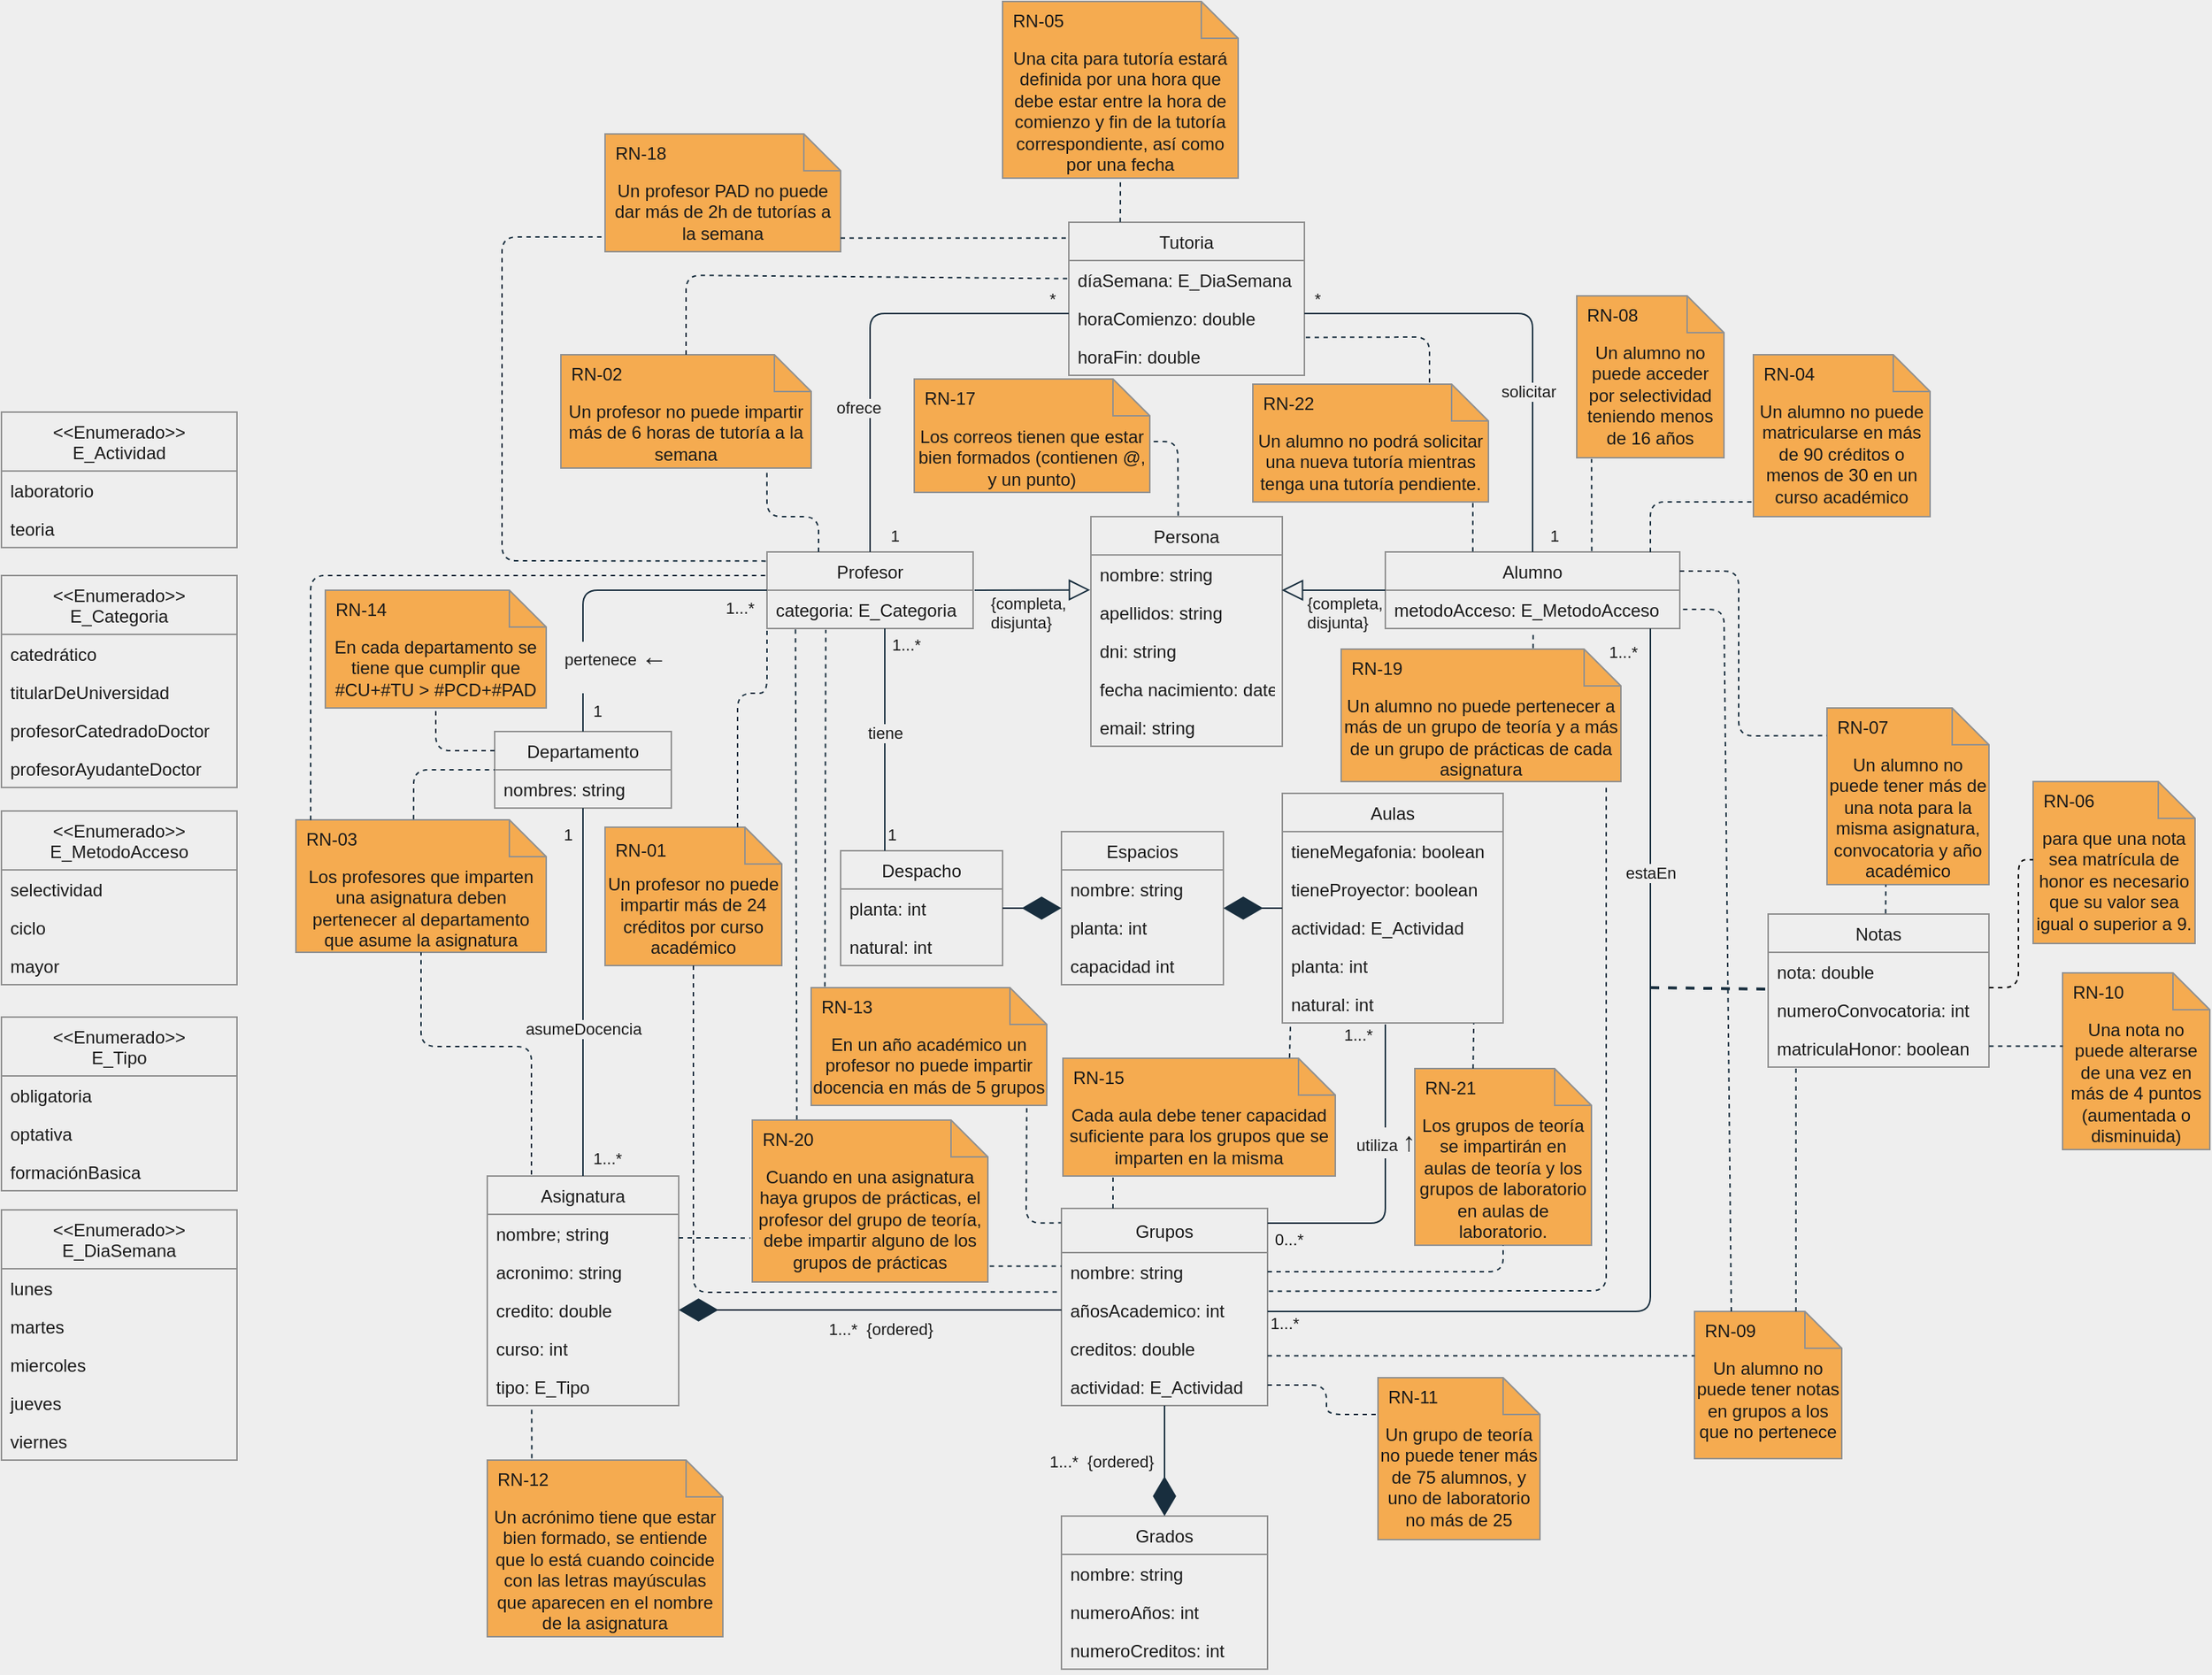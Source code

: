 <mxfile version="13.8.8" type="device"><diagram id="DTiT7Hzjgw1fxZ5XjxPe" name="Page-1"><mxGraphModel dx="3197" dy="2492" grid="1" gridSize="10" guides="1" tooltips="1" connect="1" arrows="1" fold="1" page="1" pageScale="1" pageWidth="827" pageHeight="1169" background="#EEEEEE" math="0" shadow="0"><root><mxCell id="0"/><mxCell id="1" parent="0"/><mxCell id="6-zlAUqBkbGPss3Ug3gf-5" value="Persona" style="swimlane;fontStyle=0;childLayout=stackLayout;horizontal=1;startSize=26;fillColor=none;horizontalStack=0;resizeParent=1;resizeParentMax=0;resizeLast=0;collapsible=1;marginBottom=0;strokeColor=#909090;fontColor=#1A1A1A;" vertex="1" parent="1"><mxGeometry x="340" y="150" width="130" height="156" as="geometry"/></mxCell><mxCell id="6-zlAUqBkbGPss3Ug3gf-6" value="nombre: string" style="text;strokeColor=none;fillColor=none;align=left;verticalAlign=top;spacingLeft=4;spacingRight=4;overflow=hidden;rotatable=0;points=[[0,0.5],[1,0.5]];portConstraint=eastwest;fontColor=#1A1A1A;" vertex="1" parent="6-zlAUqBkbGPss3Ug3gf-5"><mxGeometry y="26" width="130" height="26" as="geometry"/></mxCell><mxCell id="6-zlAUqBkbGPss3Ug3gf-7" value="apellidos: string" style="text;strokeColor=none;fillColor=none;align=left;verticalAlign=top;spacingLeft=4;spacingRight=4;overflow=hidden;rotatable=0;points=[[0,0.5],[1,0.5]];portConstraint=eastwest;fontColor=#1A1A1A;" vertex="1" parent="6-zlAUqBkbGPss3Ug3gf-5"><mxGeometry y="52" width="130" height="26" as="geometry"/></mxCell><mxCell id="6-zlAUqBkbGPss3Ug3gf-4" value="dni: string" style="text;strokeColor=none;fillColor=none;align=left;verticalAlign=top;spacingLeft=4;spacingRight=4;overflow=hidden;rotatable=0;points=[[0,0.5],[1,0.5]];portConstraint=eastwest;fontColor=#1A1A1A;" vertex="1" parent="6-zlAUqBkbGPss3Ug3gf-5"><mxGeometry y="78" width="130" height="26" as="geometry"/></mxCell><mxCell id="6-zlAUqBkbGPss3Ug3gf-2" value="fecha nacimiento: date" style="text;strokeColor=none;fillColor=none;align=left;verticalAlign=top;spacingLeft=4;spacingRight=4;overflow=hidden;rotatable=0;points=[[0,0.5],[1,0.5]];portConstraint=eastwest;fontColor=#1A1A1A;" vertex="1" parent="6-zlAUqBkbGPss3Ug3gf-5"><mxGeometry y="104" width="130" height="26" as="geometry"/></mxCell><mxCell id="6-zlAUqBkbGPss3Ug3gf-3" value="email: string" style="text;strokeColor=none;fillColor=none;align=left;verticalAlign=top;spacingLeft=4;spacingRight=4;overflow=hidden;rotatable=0;points=[[0,0.5],[1,0.5]];portConstraint=eastwest;fontColor=#1A1A1A;" vertex="1" parent="6-zlAUqBkbGPss3Ug3gf-5"><mxGeometry y="130" width="130" height="26" as="geometry"/></mxCell><mxCell id="6-zlAUqBkbGPss3Ug3gf-15" value="Profesor" style="swimlane;fontStyle=0;childLayout=stackLayout;horizontal=1;startSize=26;fillColor=none;horizontalStack=0;resizeParent=1;resizeParentMax=0;resizeLast=0;collapsible=1;marginBottom=0;strokeColor=#909090;fontColor=#1A1A1A;" vertex="1" parent="1"><mxGeometry x="120" y="174" width="140" height="52" as="geometry"/></mxCell><mxCell id="6-zlAUqBkbGPss3Ug3gf-16" value="categoria: E_Categoria" style="text;strokeColor=none;fillColor=none;align=left;verticalAlign=top;spacingLeft=4;spacingRight=4;overflow=hidden;rotatable=0;points=[[0,0.5],[1,0.5]];portConstraint=eastwest;fontColor=#1A1A1A;" vertex="1" parent="6-zlAUqBkbGPss3Ug3gf-15"><mxGeometry y="26" width="140" height="26" as="geometry"/></mxCell><mxCell id="6-zlAUqBkbGPss3Ug3gf-25" value="Alumno" style="swimlane;fontStyle=0;childLayout=stackLayout;horizontal=1;startSize=26;fillColor=none;horizontalStack=0;resizeParent=1;resizeParentMax=0;resizeLast=0;collapsible=1;marginBottom=0;strokeColor=#909090;fontColor=#1A1A1A;" vertex="1" parent="1"><mxGeometry x="540" y="174" width="200" height="52" as="geometry"/></mxCell><mxCell id="6-zlAUqBkbGPss3Ug3gf-26" value="metodoAcceso: E_MetodoAcceso" style="text;strokeColor=none;fillColor=none;align=left;verticalAlign=top;spacingLeft=4;spacingRight=4;overflow=hidden;rotatable=0;points=[[0,0.5],[1,0.5]];portConstraint=eastwest;fontColor=#1A1A1A;" vertex="1" parent="6-zlAUqBkbGPss3Ug3gf-25"><mxGeometry y="26" width="200" height="26" as="geometry"/></mxCell><mxCell id="6-zlAUqBkbGPss3Ug3gf-31" value="" style="endArrow=block;endFill=0;endSize=12;html=1;exitX=1.007;exitY=0;exitDx=0;exitDy=0;exitPerimeter=0;strokeColor=#182E3E;fontColor=#1A1A1A;labelBackgroundColor=#EEEEEE;entryX=-0.004;entryY=0.917;entryDx=0;entryDy=0;entryPerimeter=0;" edge="1" parent="1" source="6-zlAUqBkbGPss3Ug3gf-16" target="6-zlAUqBkbGPss3Ug3gf-6"><mxGeometry width="160" relative="1" as="geometry"><mxPoint x="320" y="310" as="sourcePoint"/><mxPoint x="320" y="200" as="targetPoint"/></mxGeometry></mxCell><mxCell id="6-zlAUqBkbGPss3Ug3gf-32" value="" style="endArrow=block;endFill=0;endSize=12;html=1;exitX=0;exitY=0.5;exitDx=0;exitDy=0;entryX=0.997;entryY=-0.077;entryDx=0;entryDy=0;strokeColor=#182E3E;fontColor=#1A1A1A;labelBackgroundColor=#EEEEEE;entryPerimeter=0;" edge="1" parent="1" source="6-zlAUqBkbGPss3Ug3gf-25" target="6-zlAUqBkbGPss3Ug3gf-7"><mxGeometry width="160" relative="1" as="geometry"><mxPoint x="490" y="190" as="sourcePoint"/><mxPoint x="480" y="251" as="targetPoint"/></mxGeometry></mxCell><mxCell id="6-zlAUqBkbGPss3Ug3gf-33" value="Tutoria" style="swimlane;fontStyle=0;childLayout=stackLayout;horizontal=1;startSize=26;fillColor=none;horizontalStack=0;resizeParent=1;resizeParentMax=0;resizeLast=0;collapsible=1;marginBottom=0;strokeColor=#909090;fontColor=#1A1A1A;" vertex="1" parent="1"><mxGeometry x="325" y="-50" width="160" height="104" as="geometry"/></mxCell><mxCell id="6-zlAUqBkbGPss3Ug3gf-34" value="díaSemana: E_DiaSemana" style="text;strokeColor=none;fillColor=none;align=left;verticalAlign=top;spacingLeft=4;spacingRight=4;overflow=hidden;rotatable=0;points=[[0,0.5],[1,0.5]];portConstraint=eastwest;fontColor=#1A1A1A;" vertex="1" parent="6-zlAUqBkbGPss3Ug3gf-33"><mxGeometry y="26" width="160" height="26" as="geometry"/></mxCell><mxCell id="6-zlAUqBkbGPss3Ug3gf-35" value="horaComienzo: double" style="text;strokeColor=none;fillColor=none;align=left;verticalAlign=top;spacingLeft=4;spacingRight=4;overflow=hidden;rotatable=0;points=[[0,0.5],[1,0.5]];portConstraint=eastwest;fontColor=#1A1A1A;" vertex="1" parent="6-zlAUqBkbGPss3Ug3gf-33"><mxGeometry y="52" width="160" height="26" as="geometry"/></mxCell><mxCell id="6-zlAUqBkbGPss3Ug3gf-36" value="horaFin: double" style="text;strokeColor=none;fillColor=none;align=left;verticalAlign=top;spacingLeft=4;spacingRight=4;overflow=hidden;rotatable=0;points=[[0,0.5],[1,0.5]];portConstraint=eastwest;fontColor=#1A1A1A;" vertex="1" parent="6-zlAUqBkbGPss3Ug3gf-33"><mxGeometry y="78" width="160" height="26" as="geometry"/></mxCell><mxCell id="6-zlAUqBkbGPss3Ug3gf-43" value="" style="endArrow=none;endFill=0;html=1;edgeStyle=orthogonalEdgeStyle;align=left;verticalAlign=top;startArrow=none;startFill=0;strokeColor=#182E3E;fontColor=#1A1A1A;labelBackgroundColor=#EEEEEE;" edge="1" parent="1" source="6-zlAUqBkbGPss3Ug3gf-15" target="6-zlAUqBkbGPss3Ug3gf-33"><mxGeometry x="0.651" y="125" relative="1" as="geometry"><mxPoint x="190" y="131" as="sourcePoint"/><mxPoint x="189.5" y="291" as="targetPoint"/><Array as="points"><mxPoint x="190" y="12"/></Array><mxPoint as="offset"/></mxGeometry></mxCell><mxCell id="6-zlAUqBkbGPss3Ug3gf-44" value="*" style="edgeLabel;resizable=0;html=1;align=left;verticalAlign=bottom;fontColor=#1A1A1A;labelBackgroundColor=#EEEEEE;" connectable="0" vertex="1" parent="6-zlAUqBkbGPss3Ug3gf-43"><mxGeometry x="-1" relative="1" as="geometry"><mxPoint x="120" y="-164" as="offset"/></mxGeometry></mxCell><mxCell id="6-zlAUqBkbGPss3Ug3gf-55" value="ofrece" style="edgeLabel;html=1;align=center;verticalAlign=middle;resizable=0;points=[];fontColor=#1A1A1A;labelBackgroundColor=#EEEEEE;" vertex="1" connectable="0" parent="6-zlAUqBkbGPss3Ug3gf-43"><mxGeometry x="-0.337" y="4" relative="1" as="geometry"><mxPoint x="-4" as="offset"/></mxGeometry></mxCell><mxCell id="6-zlAUqBkbGPss3Ug3gf-53" value="" style="endArrow=none;endFill=0;html=1;edgeStyle=orthogonalEdgeStyle;align=left;verticalAlign=top;startArrow=none;startFill=0;exitX=0.5;exitY=0;exitDx=0;exitDy=0;strokeColor=#182E3E;fontColor=#1A1A1A;labelBackgroundColor=#EEEEEE;" edge="1" parent="1" source="6-zlAUqBkbGPss3Ug3gf-25" target="6-zlAUqBkbGPss3Ug3gf-33"><mxGeometry x="-0.429" y="32" relative="1" as="geometry"><mxPoint x="609.5" y="131" as="sourcePoint"/><mxPoint x="609.5" y="271" as="targetPoint"/><Array as="points"><mxPoint x="640" y="12"/></Array><mxPoint x="-2" y="-10" as="offset"/></mxGeometry></mxCell><mxCell id="6-zlAUqBkbGPss3Ug3gf-54" value="*" style="edgeLabel;resizable=0;html=1;align=left;verticalAlign=bottom;fontColor=#1A1A1A;labelBackgroundColor=#EEEEEE;" connectable="0" vertex="1" parent="6-zlAUqBkbGPss3Ug3gf-53"><mxGeometry x="-1" relative="1" as="geometry"><mxPoint x="-150" y="-164" as="offset"/></mxGeometry></mxCell><mxCell id="6-zlAUqBkbGPss3Ug3gf-58" value="solicitar" style="edgeLabel;html=1;align=center;verticalAlign=middle;resizable=0;points=[];fontColor=#1A1A1A;labelBackgroundColor=#EEEEEE;" vertex="1" connectable="0" parent="6-zlAUqBkbGPss3Ug3gf-53"><mxGeometry x="-0.313" y="3" relative="1" as="geometry"><mxPoint as="offset"/></mxGeometry></mxCell><mxCell id="6-zlAUqBkbGPss3Ug3gf-57" value="1" style="edgeLabel;resizable=0;html=1;align=left;verticalAlign=bottom;fontColor=#1A1A1A;labelBackgroundColor=#EEEEEE;" connectable="0" vertex="1" parent="1"><mxGeometry x="650" y="171" as="geometry"/></mxCell><mxCell id="6-zlAUqBkbGPss3Ug3gf-59" value="1" style="edgeLabel;resizable=0;html=1;align=left;verticalAlign=bottom;fontColor=#1A1A1A;labelBackgroundColor=#EEEEEE;" connectable="0" vertex="1" parent="1"><mxGeometry x="190" y="125" as="geometry"><mxPoint x="12" y="46" as="offset"/></mxGeometry></mxCell><mxCell id="6-zlAUqBkbGPss3Ug3gf-60" value="Asignatura" style="swimlane;fontStyle=0;childLayout=stackLayout;horizontal=1;startSize=26;fillColor=none;horizontalStack=0;resizeParent=1;resizeParentMax=0;resizeLast=0;collapsible=1;marginBottom=0;strokeColor=#909090;fontColor=#1A1A1A;" vertex="1" parent="1"><mxGeometry x="-70" y="598" width="130" height="156" as="geometry"/></mxCell><mxCell id="6-zlAUqBkbGPss3Ug3gf-61" value="nombre; string" style="text;strokeColor=none;fillColor=none;align=left;verticalAlign=top;spacingLeft=4;spacingRight=4;overflow=hidden;rotatable=0;points=[[0,0.5],[1,0.5]];portConstraint=eastwest;fontColor=#1A1A1A;" vertex="1" parent="6-zlAUqBkbGPss3Ug3gf-60"><mxGeometry y="26" width="130" height="26" as="geometry"/></mxCell><mxCell id="6-zlAUqBkbGPss3Ug3gf-62" value="acronimo: string" style="text;strokeColor=none;fillColor=none;align=left;verticalAlign=top;spacingLeft=4;spacingRight=4;overflow=hidden;rotatable=0;points=[[0,0.5],[1,0.5]];portConstraint=eastwest;fontColor=#1A1A1A;" vertex="1" parent="6-zlAUqBkbGPss3Ug3gf-60"><mxGeometry y="52" width="130" height="26" as="geometry"/></mxCell><mxCell id="6-zlAUqBkbGPss3Ug3gf-64" value="credito: double&#10;&#10;" style="text;strokeColor=none;fillColor=none;align=left;verticalAlign=top;spacingLeft=4;spacingRight=4;overflow=hidden;rotatable=0;points=[[0,0.5],[1,0.5]];portConstraint=eastwest;fontColor=#1A1A1A;" vertex="1" parent="6-zlAUqBkbGPss3Ug3gf-60"><mxGeometry y="78" width="130" height="26" as="geometry"/></mxCell><mxCell id="6-zlAUqBkbGPss3Ug3gf-66" value="curso: int" style="text;strokeColor=none;fillColor=none;align=left;verticalAlign=top;spacingLeft=4;spacingRight=4;overflow=hidden;rotatable=0;points=[[0,0.5],[1,0.5]];portConstraint=eastwest;fontColor=#1A1A1A;" vertex="1" parent="6-zlAUqBkbGPss3Ug3gf-60"><mxGeometry y="104" width="130" height="26" as="geometry"/></mxCell><mxCell id="6-zlAUqBkbGPss3Ug3gf-65" value="tipo: E_Tipo" style="text;strokeColor=none;fillColor=none;align=left;verticalAlign=top;spacingLeft=4;spacingRight=4;overflow=hidden;rotatable=0;points=[[0,0.5],[1,0.5]];portConstraint=eastwest;fontColor=#1A1A1A;" vertex="1" parent="6-zlAUqBkbGPss3Ug3gf-60"><mxGeometry y="130" width="130" height="26" as="geometry"/></mxCell><mxCell id="6-zlAUqBkbGPss3Ug3gf-67" value="Grupos" style="swimlane;fontStyle=0;childLayout=stackLayout;horizontal=1;startSize=30;fillColor=none;horizontalStack=0;resizeParent=1;resizeParentMax=0;resizeLast=0;collapsible=1;marginBottom=0;strokeColor=#909090;fontColor=#1A1A1A;" vertex="1" parent="1"><mxGeometry x="320" y="620" width="140" height="134" as="geometry"/></mxCell><mxCell id="6-zlAUqBkbGPss3Ug3gf-68" value="nombre: string" style="text;strokeColor=none;fillColor=none;align=left;verticalAlign=top;spacingLeft=4;spacingRight=4;overflow=hidden;rotatable=0;points=[[0,0.5],[1,0.5]];portConstraint=eastwest;fontColor=#1A1A1A;" vertex="1" parent="6-zlAUqBkbGPss3Ug3gf-67"><mxGeometry y="30" width="140" height="26" as="geometry"/></mxCell><mxCell id="6-zlAUqBkbGPss3Ug3gf-69" value="añosAcademico: int" style="text;strokeColor=none;fillColor=none;align=left;verticalAlign=top;spacingLeft=4;spacingRight=4;overflow=hidden;rotatable=0;points=[[0,0.5],[1,0.5]];portConstraint=eastwest;fontColor=#1A1A1A;" vertex="1" parent="6-zlAUqBkbGPss3Ug3gf-67"><mxGeometry y="56" width="140" height="26" as="geometry"/></mxCell><mxCell id="6-zlAUqBkbGPss3Ug3gf-70" value="creditos: double" style="text;strokeColor=none;fillColor=none;align=left;verticalAlign=top;spacingLeft=4;spacingRight=4;overflow=hidden;rotatable=0;points=[[0,0.5],[1,0.5]];portConstraint=eastwest;fontColor=#1A1A1A;" vertex="1" parent="6-zlAUqBkbGPss3Ug3gf-67"><mxGeometry y="82" width="140" height="26" as="geometry"/></mxCell><mxCell id="6-zlAUqBkbGPss3Ug3gf-71" value="actividad: E_Actividad" style="text;strokeColor=none;fillColor=none;align=left;verticalAlign=top;spacingLeft=4;spacingRight=4;overflow=hidden;rotatable=0;points=[[0,0.5],[1,0.5]];portConstraint=eastwest;fontColor=#1A1A1A;" vertex="1" parent="6-zlAUqBkbGPss3Ug3gf-67"><mxGeometry y="108" width="140" height="26" as="geometry"/></mxCell><mxCell id="6-zlAUqBkbGPss3Ug3gf-73" value="Grados" style="swimlane;fontStyle=0;childLayout=stackLayout;horizontal=1;startSize=26;fillColor=none;horizontalStack=0;resizeParent=1;resizeParentMax=0;resizeLast=0;collapsible=1;marginBottom=0;strokeColor=#909090;fontColor=#1A1A1A;" vertex="1" parent="1"><mxGeometry x="320" y="829" width="140" height="104" as="geometry"/></mxCell><mxCell id="6-zlAUqBkbGPss3Ug3gf-74" value="nombre: string" style="text;strokeColor=none;fillColor=none;align=left;verticalAlign=top;spacingLeft=4;spacingRight=4;overflow=hidden;rotatable=0;points=[[0,0.5],[1,0.5]];portConstraint=eastwest;fontColor=#1A1A1A;" vertex="1" parent="6-zlAUqBkbGPss3Ug3gf-73"><mxGeometry y="26" width="140" height="26" as="geometry"/></mxCell><mxCell id="6-zlAUqBkbGPss3Ug3gf-75" value="numeroAños: int" style="text;strokeColor=none;fillColor=none;align=left;verticalAlign=top;spacingLeft=4;spacingRight=4;overflow=hidden;rotatable=0;points=[[0,0.5],[1,0.5]];portConstraint=eastwest;fontColor=#1A1A1A;" vertex="1" parent="6-zlAUqBkbGPss3Ug3gf-73"><mxGeometry y="52" width="140" height="26" as="geometry"/></mxCell><mxCell id="6-zlAUqBkbGPss3Ug3gf-76" value="numeroCreditos: int" style="text;strokeColor=none;fillColor=none;align=left;verticalAlign=top;spacingLeft=4;spacingRight=4;overflow=hidden;rotatable=0;points=[[0,0.5],[1,0.5]];portConstraint=eastwest;fontColor=#1A1A1A;" vertex="1" parent="6-zlAUqBkbGPss3Ug3gf-73"><mxGeometry y="78" width="140" height="26" as="geometry"/></mxCell><mxCell id="6-zlAUqBkbGPss3Ug3gf-79" value="Espacios" style="swimlane;fontStyle=0;childLayout=stackLayout;horizontal=1;startSize=26;fillColor=none;horizontalStack=0;resizeParent=1;resizeParentMax=0;resizeLast=0;collapsible=1;marginBottom=0;strokeColor=#909090;fontColor=#1A1A1A;" vertex="1" parent="1"><mxGeometry x="320" y="364" width="110" height="104" as="geometry"/></mxCell><mxCell id="6-zlAUqBkbGPss3Ug3gf-80" value="nombre: string " style="text;strokeColor=none;fillColor=none;align=left;verticalAlign=top;spacingLeft=4;spacingRight=4;overflow=hidden;rotatable=0;points=[[0,0.5],[1,0.5]];portConstraint=eastwest;fontColor=#1A1A1A;" vertex="1" parent="6-zlAUqBkbGPss3Ug3gf-79"><mxGeometry y="26" width="110" height="26" as="geometry"/></mxCell><mxCell id="6-zlAUqBkbGPss3Ug3gf-81" value="planta: int" style="text;strokeColor=none;fillColor=none;align=left;verticalAlign=top;spacingLeft=4;spacingRight=4;overflow=hidden;rotatable=0;points=[[0,0.5],[1,0.5]];portConstraint=eastwest;fontColor=#1A1A1A;" vertex="1" parent="6-zlAUqBkbGPss3Ug3gf-79"><mxGeometry y="52" width="110" height="26" as="geometry"/></mxCell><mxCell id="6-zlAUqBkbGPss3Ug3gf-82" value="capacidad int" style="text;strokeColor=none;fillColor=none;align=left;verticalAlign=top;spacingLeft=4;spacingRight=4;overflow=hidden;rotatable=0;points=[[0,0.5],[1,0.5]];portConstraint=eastwest;fontColor=#1A1A1A;" vertex="1" parent="6-zlAUqBkbGPss3Ug3gf-79"><mxGeometry y="78" width="110" height="26" as="geometry"/></mxCell><mxCell id="6-zlAUqBkbGPss3Ug3gf-84" value="Departamento" style="swimlane;fontStyle=0;childLayout=stackLayout;horizontal=1;startSize=26;fillColor=none;horizontalStack=0;resizeParent=1;resizeParentMax=0;resizeLast=0;collapsible=1;marginBottom=0;strokeColor=#909090;fontColor=#1A1A1A;" vertex="1" parent="1"><mxGeometry x="-65" y="296" width="120" height="52" as="geometry"/></mxCell><mxCell id="6-zlAUqBkbGPss3Ug3gf-85" value="nombres: string" style="text;strokeColor=none;fillColor=none;align=left;verticalAlign=top;spacingLeft=4;spacingRight=4;overflow=hidden;rotatable=0;points=[[0,0.5],[1,0.5]];portConstraint=eastwest;fontColor=#1A1A1A;" vertex="1" parent="6-zlAUqBkbGPss3Ug3gf-84"><mxGeometry y="26" width="120" height="26" as="geometry"/></mxCell><mxCell id="6-zlAUqBkbGPss3Ug3gf-89" value="&lt;&lt;Enumerado&gt;&gt;&#10;E_Categoria" style="swimlane;fontStyle=0;childLayout=stackLayout;horizontal=1;startSize=40;fillColor=none;horizontalStack=0;resizeParent=1;resizeParentMax=0;resizeLast=0;collapsible=1;marginBottom=0;strokeColor=#909090;fontColor=#1A1A1A;" vertex="1" parent="1"><mxGeometry x="-400" y="190" width="160" height="144" as="geometry"/></mxCell><mxCell id="6-zlAUqBkbGPss3Ug3gf-90" value="catedrático" style="text;strokeColor=none;fillColor=none;align=left;verticalAlign=top;spacingLeft=4;spacingRight=4;overflow=hidden;rotatable=0;points=[[0,0.5],[1,0.5]];portConstraint=eastwest;fontColor=#1A1A1A;" vertex="1" parent="6-zlAUqBkbGPss3Ug3gf-89"><mxGeometry y="40" width="160" height="26" as="geometry"/></mxCell><mxCell id="6-zlAUqBkbGPss3Ug3gf-91" value="titularDeUniversidad" style="text;strokeColor=none;fillColor=none;align=left;verticalAlign=top;spacingLeft=4;spacingRight=4;overflow=hidden;rotatable=0;points=[[0,0.5],[1,0.5]];portConstraint=eastwest;fontColor=#1A1A1A;" vertex="1" parent="6-zlAUqBkbGPss3Ug3gf-89"><mxGeometry y="66" width="160" height="26" as="geometry"/></mxCell><mxCell id="6-zlAUqBkbGPss3Ug3gf-93" value="profesorCatedradoDoctor" style="text;strokeColor=none;fillColor=none;align=left;verticalAlign=top;spacingLeft=4;spacingRight=4;overflow=hidden;rotatable=0;points=[[0,0.5],[1,0.5]];portConstraint=eastwest;fontColor=#1A1A1A;" vertex="1" parent="6-zlAUqBkbGPss3Ug3gf-89"><mxGeometry y="92" width="160" height="26" as="geometry"/></mxCell><mxCell id="6-zlAUqBkbGPss3Ug3gf-92" value="profesorAyudanteDoctor" style="text;strokeColor=none;fillColor=none;align=left;verticalAlign=top;spacingLeft=4;spacingRight=4;overflow=hidden;rotatable=0;points=[[0,0.5],[1,0.5]];portConstraint=eastwest;fontColor=#1A1A1A;" vertex="1" parent="6-zlAUqBkbGPss3Ug3gf-89"><mxGeometry y="118" width="160" height="26" as="geometry"/></mxCell><mxCell id="6-zlAUqBkbGPss3Ug3gf-94" value="&lt;&lt;Enumerado&gt;&gt;&#10;E_MetodoAcceso" style="swimlane;fontStyle=0;childLayout=stackLayout;horizontal=1;startSize=40;fillColor=none;horizontalStack=0;resizeParent=1;resizeParentMax=0;resizeLast=0;collapsible=1;marginBottom=0;strokeColor=#909090;fontColor=#1A1A1A;" vertex="1" parent="1"><mxGeometry x="-400" y="350" width="160" height="118" as="geometry"/></mxCell><mxCell id="6-zlAUqBkbGPss3Ug3gf-95" value="selectividad" style="text;strokeColor=none;fillColor=none;align=left;verticalAlign=top;spacingLeft=4;spacingRight=4;overflow=hidden;rotatable=0;points=[[0,0.5],[1,0.5]];portConstraint=eastwest;fontColor=#1A1A1A;" vertex="1" parent="6-zlAUqBkbGPss3Ug3gf-94"><mxGeometry y="40" width="160" height="26" as="geometry"/></mxCell><mxCell id="6-zlAUqBkbGPss3Ug3gf-96" value="ciclo" style="text;strokeColor=none;fillColor=none;align=left;verticalAlign=top;spacingLeft=4;spacingRight=4;overflow=hidden;rotatable=0;points=[[0,0.5],[1,0.5]];portConstraint=eastwest;fontColor=#1A1A1A;" vertex="1" parent="6-zlAUqBkbGPss3Ug3gf-94"><mxGeometry y="66" width="160" height="26" as="geometry"/></mxCell><mxCell id="6-zlAUqBkbGPss3Ug3gf-97" value="mayor" style="text;strokeColor=none;fillColor=none;align=left;verticalAlign=top;spacingLeft=4;spacingRight=4;overflow=hidden;rotatable=0;points=[[0,0.5],[1,0.5]];portConstraint=eastwest;fontColor=#1A1A1A;" vertex="1" parent="6-zlAUqBkbGPss3Ug3gf-94"><mxGeometry y="92" width="160" height="26" as="geometry"/></mxCell><mxCell id="6-zlAUqBkbGPss3Ug3gf-99" value="&lt;&lt;Enumerado&gt;&gt;&#10;E_Tipo" style="swimlane;fontStyle=0;childLayout=stackLayout;horizontal=1;startSize=40;fillColor=none;horizontalStack=0;resizeParent=1;resizeParentMax=0;resizeLast=0;collapsible=1;marginBottom=0;strokeColor=#909090;fontColor=#1A1A1A;" vertex="1" parent="1"><mxGeometry x="-400" y="490" width="160" height="118" as="geometry"/></mxCell><mxCell id="6-zlAUqBkbGPss3Ug3gf-100" value="obligatoria" style="text;strokeColor=none;fillColor=none;align=left;verticalAlign=top;spacingLeft=4;spacingRight=4;overflow=hidden;rotatable=0;points=[[0,0.5],[1,0.5]];portConstraint=eastwest;fontColor=#1A1A1A;" vertex="1" parent="6-zlAUqBkbGPss3Ug3gf-99"><mxGeometry y="40" width="160" height="26" as="geometry"/></mxCell><mxCell id="6-zlAUqBkbGPss3Ug3gf-101" value="optativa" style="text;strokeColor=none;fillColor=none;align=left;verticalAlign=top;spacingLeft=4;spacingRight=4;overflow=hidden;rotatable=0;points=[[0,0.5],[1,0.5]];portConstraint=eastwest;fontColor=#1A1A1A;" vertex="1" parent="6-zlAUqBkbGPss3Ug3gf-99"><mxGeometry y="66" width="160" height="26" as="geometry"/></mxCell><mxCell id="6-zlAUqBkbGPss3Ug3gf-102" value="formaciónBasica" style="text;strokeColor=none;fillColor=none;align=left;verticalAlign=top;spacingLeft=4;spacingRight=4;overflow=hidden;rotatable=0;points=[[0,0.5],[1,0.5]];portConstraint=eastwest;fontColor=#1A1A1A;" vertex="1" parent="6-zlAUqBkbGPss3Ug3gf-99"><mxGeometry y="92" width="160" height="26" as="geometry"/></mxCell><mxCell id="6-zlAUqBkbGPss3Ug3gf-103" value="Despacho" style="swimlane;fontStyle=0;childLayout=stackLayout;horizontal=1;startSize=26;fillColor=none;horizontalStack=0;resizeParent=1;resizeParentMax=0;resizeLast=0;collapsible=1;marginBottom=0;strokeColor=#909090;fontColor=#1A1A1A;" vertex="1" parent="1"><mxGeometry x="170" y="377" width="110" height="78" as="geometry"/></mxCell><mxCell id="6-zlAUqBkbGPss3Ug3gf-104" value="planta: int&#10;" style="text;strokeColor=none;fillColor=none;align=left;verticalAlign=top;spacingLeft=4;spacingRight=4;overflow=hidden;rotatable=0;points=[[0,0.5],[1,0.5]];portConstraint=eastwest;fontColor=#1A1A1A;" vertex="1" parent="6-zlAUqBkbGPss3Ug3gf-103"><mxGeometry y="26" width="110" height="26" as="geometry"/></mxCell><mxCell id="6-zlAUqBkbGPss3Ug3gf-121" value="natural: int" style="text;strokeColor=none;fillColor=none;align=left;verticalAlign=top;spacingLeft=4;spacingRight=4;overflow=hidden;rotatable=0;points=[[0,0.5],[1,0.5]];portConstraint=eastwest;fontColor=#1A1A1A;" vertex="1" parent="6-zlAUqBkbGPss3Ug3gf-103"><mxGeometry y="52" width="110" height="26" as="geometry"/></mxCell><mxCell id="6-zlAUqBkbGPss3Ug3gf-107" value="Aulas" style="swimlane;fontStyle=0;childLayout=stackLayout;horizontal=1;startSize=26;fillColor=none;horizontalStack=0;resizeParent=1;resizeParentMax=0;resizeLast=0;collapsible=1;marginBottom=0;strokeColor=#909090;fontColor=#1A1A1A;" vertex="1" parent="1"><mxGeometry x="470" y="338" width="150" height="156" as="geometry"/></mxCell><mxCell id="6-zlAUqBkbGPss3Ug3gf-108" value="tieneMegafonia: boolean&#10;" style="text;strokeColor=none;fillColor=none;align=left;verticalAlign=top;spacingLeft=4;spacingRight=4;overflow=hidden;rotatable=0;points=[[0,0.5],[1,0.5]];portConstraint=eastwest;fontColor=#1A1A1A;" vertex="1" parent="6-zlAUqBkbGPss3Ug3gf-107"><mxGeometry y="26" width="150" height="26" as="geometry"/></mxCell><mxCell id="6-zlAUqBkbGPss3Ug3gf-111" value="tieneProyector: boolean " style="text;strokeColor=none;fillColor=none;align=left;verticalAlign=top;spacingLeft=4;spacingRight=4;overflow=hidden;rotatable=0;points=[[0,0.5],[1,0.5]];portConstraint=eastwest;fontColor=#1A1A1A;" vertex="1" parent="6-zlAUqBkbGPss3Ug3gf-107"><mxGeometry y="52" width="150" height="26" as="geometry"/></mxCell><mxCell id="6-zlAUqBkbGPss3Ug3gf-112" value="actividad: E_Actividad" style="text;strokeColor=none;fillColor=none;align=left;verticalAlign=top;spacingLeft=4;spacingRight=4;overflow=hidden;rotatable=0;points=[[0,0.5],[1,0.5]];portConstraint=eastwest;fontColor=#1A1A1A;" vertex="1" parent="6-zlAUqBkbGPss3Ug3gf-107"><mxGeometry y="78" width="150" height="26" as="geometry"/></mxCell><mxCell id="6-zlAUqBkbGPss3Ug3gf-114" value="planta: int" style="text;strokeColor=none;fillColor=none;align=left;verticalAlign=top;spacingLeft=4;spacingRight=4;overflow=hidden;rotatable=0;points=[[0,0.5],[1,0.5]];portConstraint=eastwest;fontColor=#1A1A1A;" vertex="1" parent="6-zlAUqBkbGPss3Ug3gf-107"><mxGeometry y="104" width="150" height="26" as="geometry"/></mxCell><mxCell id="6-zlAUqBkbGPss3Ug3gf-113" value="natural: int" style="text;strokeColor=none;fillColor=none;align=left;verticalAlign=top;spacingLeft=4;spacingRight=4;overflow=hidden;rotatable=0;points=[[0,0.5],[1,0.5]];portConstraint=eastwest;fontColor=#1A1A1A;" vertex="1" parent="6-zlAUqBkbGPss3Ug3gf-107"><mxGeometry y="130" width="150" height="26" as="geometry"/></mxCell><mxCell id="6-zlAUqBkbGPss3Ug3gf-109" value="" style="endArrow=diamondThin;endFill=1;endSize=24;html=1;strokeColor=#182E3E;fontColor=#1A1A1A;labelBackgroundColor=#EEEEEE;" edge="1" parent="1" source="6-zlAUqBkbGPss3Ug3gf-103" target="6-zlAUqBkbGPss3Ug3gf-79"><mxGeometry width="160" relative="1" as="geometry"><mxPoint x="-20" y="250" as="sourcePoint"/><mxPoint x="150" y="284" as="targetPoint"/></mxGeometry></mxCell><mxCell id="6-zlAUqBkbGPss3Ug3gf-110" value="" style="endArrow=diamondThin;endFill=1;endSize=24;html=1;strokeColor=#182E3E;fontColor=#1A1A1A;labelBackgroundColor=#EEEEEE;" edge="1" parent="1" source="6-zlAUqBkbGPss3Ug3gf-107" target="6-zlAUqBkbGPss3Ug3gf-79"><mxGeometry width="160" relative="1" as="geometry"><mxPoint x="90.0" y="420.002" as="sourcePoint"/><mxPoint x="-19" y="460" as="targetPoint"/></mxGeometry></mxCell><mxCell id="6-zlAUqBkbGPss3Ug3gf-115" value="&lt;&lt;Enumerado&gt;&gt;&#10;E_Actividad" style="swimlane;fontStyle=0;childLayout=stackLayout;horizontal=1;startSize=40;fillColor=none;horizontalStack=0;resizeParent=1;resizeParentMax=0;resizeLast=0;collapsible=1;marginBottom=0;strokeColor=#909090;fontColor=#1A1A1A;" vertex="1" parent="1"><mxGeometry x="-400" y="79" width="160" height="92" as="geometry"/></mxCell><mxCell id="6-zlAUqBkbGPss3Ug3gf-116" value="laboratorio" style="text;strokeColor=none;fillColor=none;align=left;verticalAlign=top;spacingLeft=4;spacingRight=4;overflow=hidden;rotatable=0;points=[[0,0.5],[1,0.5]];portConstraint=eastwest;fontColor=#1A1A1A;" vertex="1" parent="6-zlAUqBkbGPss3Ug3gf-115"><mxGeometry y="40" width="160" height="26" as="geometry"/></mxCell><mxCell id="6-zlAUqBkbGPss3Ug3gf-117" value="teoria" style="text;strokeColor=none;fillColor=none;align=left;verticalAlign=top;spacingLeft=4;spacingRight=4;overflow=hidden;rotatable=0;points=[[0,0.5],[1,0.5]];portConstraint=eastwest;fontColor=#1A1A1A;" vertex="1" parent="6-zlAUqBkbGPss3Ug3gf-115"><mxGeometry y="66" width="160" height="26" as="geometry"/></mxCell><mxCell id="6-zlAUqBkbGPss3Ug3gf-122" value="" style="endArrow=none;endFill=0;html=1;edgeStyle=orthogonalEdgeStyle;align=left;verticalAlign=top;startArrow=none;startFill=0;strokeColor=#182E3E;fontColor=#1A1A1A;labelBackgroundColor=#EEEEEE;" edge="1" parent="1" source="6-zlAUqBkbGPss3Ug3gf-15" target="6-zlAUqBkbGPss3Ug3gf-103"><mxGeometry x="0.651" y="125" relative="1" as="geometry"><mxPoint x="150" y="131" as="sourcePoint"/><mxPoint x="130" y="482" as="targetPoint"/><Array as="points"><mxPoint x="200" y="320"/><mxPoint x="200" y="320"/></Array><mxPoint as="offset"/></mxGeometry></mxCell><mxCell id="6-zlAUqBkbGPss3Ug3gf-123" value="1...*" style="edgeLabel;resizable=0;html=1;align=left;verticalAlign=bottom;fontColor=#1A1A1A;labelBackgroundColor=#EEEEEE;" connectable="0" vertex="1" parent="6-zlAUqBkbGPss3Ug3gf-122"><mxGeometry x="-1" relative="1" as="geometry"><mxPoint x="3" y="19" as="offset"/></mxGeometry></mxCell><mxCell id="6-zlAUqBkbGPss3Ug3gf-125" value="tiene" style="edgeLabel;html=1;align=center;verticalAlign=middle;resizable=0;points=[];fontColor=#1A1A1A;labelBackgroundColor=#EEEEEE;" vertex="1" connectable="0" parent="6-zlAUqBkbGPss3Ug3gf-122"><mxGeometry x="-0.063" relative="1" as="geometry"><mxPoint as="offset"/></mxGeometry></mxCell><mxCell id="6-zlAUqBkbGPss3Ug3gf-126" value="1" style="edgeLabel;resizable=0;html=1;align=left;verticalAlign=bottom;rotation=0;fontColor=#1A1A1A;labelBackgroundColor=#EEEEEE;" connectable="0" vertex="1" parent="1"><mxGeometry x="200" y="374" as="geometry"/></mxCell><mxCell id="6-zlAUqBkbGPss3Ug3gf-127" value="" style="endArrow=none;endFill=0;html=1;edgeStyle=orthogonalEdgeStyle;align=left;verticalAlign=top;startArrow=none;startFill=0;strokeColor=#182E3E;fontColor=#1A1A1A;labelBackgroundColor=#EEEEEE;" edge="1" parent="1" source="6-zlAUqBkbGPss3Ug3gf-67"><mxGeometry x="0.651" y="125" relative="1" as="geometry"><mxPoint x="500" y="710" as="sourcePoint"/><mxPoint x="540" y="495" as="targetPoint"/><Array as="points"><mxPoint x="540" y="630"/></Array><mxPoint as="offset"/></mxGeometry></mxCell><mxCell id="6-zlAUqBkbGPss3Ug3gf-128" value="0...*" style="edgeLabel;resizable=0;html=1;align=left;verticalAlign=bottom;fontColor=#1A1A1A;labelBackgroundColor=#EEEEEE;" connectable="0" vertex="1" parent="6-zlAUqBkbGPss3Ug3gf-127"><mxGeometry x="-1" relative="1" as="geometry"><mxPoint x="3" y="19" as="offset"/></mxGeometry></mxCell><mxCell id="6-zlAUqBkbGPss3Ug3gf-129" value="utiliza&amp;nbsp;&lt;span style=&quot;color: rgb(32 , 33 , 34) ; font-family: sans-serif ; font-size: large&quot;&gt;↑&lt;/span&gt;" style="edgeLabel;html=1;align=center;verticalAlign=middle;resizable=0;points=[];fontColor=#1A1A1A;labelBackgroundColor=#EEEEEE;" vertex="1" connectable="0" parent="6-zlAUqBkbGPss3Ug3gf-127"><mxGeometry x="-0.063" relative="1" as="geometry"><mxPoint x="-4.441e-15" y="-35" as="offset"/></mxGeometry></mxCell><mxCell id="6-zlAUqBkbGPss3Ug3gf-130" value="1...*" style="edgeLabel;resizable=0;html=1;align=left;verticalAlign=bottom;fontColor=#1A1A1A;labelBackgroundColor=#EEEEEE;" connectable="0" vertex="1" parent="1"><mxGeometry x="510" y="510" as="geometry"/></mxCell><mxCell id="6-zlAUqBkbGPss3Ug3gf-134" value="1...*&amp;nbsp; {ordered}" style="edgeLabel;resizable=0;html=1;align=left;verticalAlign=bottom;fontColor=#1A1A1A;labelBackgroundColor=#EEEEEE;" connectable="0" vertex="1" parent="1"><mxGeometry x="160" y="710" as="geometry"><mxPoint as="offset"/></mxGeometry></mxCell><mxCell id="6-zlAUqBkbGPss3Ug3gf-135" value="" style="endArrow=diamondThin;endFill=1;endSize=24;html=1;entryX=1;entryY=0.5;entryDx=0;entryDy=0;exitX=0;exitY=0.5;exitDx=0;exitDy=0;strokeColor=#182E3E;fontColor=#1A1A1A;labelBackgroundColor=#EEEEEE;" edge="1" parent="1" source="6-zlAUqBkbGPss3Ug3gf-69" target="6-zlAUqBkbGPss3Ug3gf-64"><mxGeometry width="160" relative="1" as="geometry"><mxPoint x="60" y="684" as="sourcePoint"/><mxPoint x="220" y="600" as="targetPoint"/></mxGeometry></mxCell><mxCell id="6-zlAUqBkbGPss3Ug3gf-136" value="" style="endArrow=none;endFill=0;html=1;edgeStyle=orthogonalEdgeStyle;align=left;verticalAlign=top;startArrow=none;startFill=0;strokeColor=#182E3E;fontColor=#1A1A1A;labelBackgroundColor=#EEEEEE;" edge="1" parent="1" source="6-zlAUqBkbGPss3Ug3gf-84" target="6-zlAUqBkbGPss3Ug3gf-60"><mxGeometry x="0.651" y="125" relative="1" as="geometry"><mxPoint x="-20" y="400" as="sourcePoint"/><mxPoint x="-20" y="570" as="targetPoint"/><Array as="points"><mxPoint x="-5" y="430"/><mxPoint x="-5" y="430"/></Array><mxPoint as="offset"/></mxGeometry></mxCell><mxCell id="6-zlAUqBkbGPss3Ug3gf-138" value="asumeDocencia" style="edgeLabel;html=1;align=center;verticalAlign=middle;resizable=0;points=[];fontColor=#1A1A1A;labelBackgroundColor=#EEEEEE;" vertex="1" connectable="0" parent="6-zlAUqBkbGPss3Ug3gf-136"><mxGeometry x="-0.063" relative="1" as="geometry"><mxPoint y="32.8" as="offset"/></mxGeometry></mxCell><mxCell id="6-zlAUqBkbGPss3Ug3gf-139" value="1...*" style="edgeLabel;resizable=0;html=1;align=left;verticalAlign=bottom;fontColor=#1A1A1A;labelBackgroundColor=#EEEEEE;" connectable="0" vertex="1" parent="1"><mxGeometry y="594" as="geometry"/></mxCell><mxCell id="6-zlAUqBkbGPss3Ug3gf-142" value="" style="endArrow=none;endFill=0;html=1;edgeStyle=orthogonalEdgeStyle;align=left;verticalAlign=top;startArrow=none;startFill=0;strokeColor=#182E3E;fontColor=#1A1A1A;labelBackgroundColor=#EEEEEE;" edge="1" parent="1" source="6-zlAUqBkbGPss3Ug3gf-15" target="6-zlAUqBkbGPss3Ug3gf-84"><mxGeometry x="0.651" y="125" relative="1" as="geometry"><mxPoint x="-5.42" y="40" as="sourcePoint"/><mxPoint x="-5.42" y="286" as="targetPoint"/><Array as="points"/><mxPoint as="offset"/></mxGeometry></mxCell><mxCell id="6-zlAUqBkbGPss3Ug3gf-143" value="pertenece&amp;nbsp;&lt;span style=&quot;color: rgb(32 , 33 , 34) ; font-family: sans-serif ; font-size: large&quot;&gt;←&lt;/span&gt;&lt;br&gt;&amp;nbsp;" style="edgeLabel;html=1;align=center;verticalAlign=middle;resizable=0;points=[];fontColor=#1A1A1A;labelBackgroundColor=#EEEEEE;" vertex="1" connectable="0" parent="6-zlAUqBkbGPss3Ug3gf-142"><mxGeometry x="-0.063" relative="1" as="geometry"><mxPoint y="51.67" as="offset"/></mxGeometry></mxCell><mxCell id="6-zlAUqBkbGPss3Ug3gf-144" value="1" style="edgeLabel;resizable=0;html=1;align=left;verticalAlign=bottom;fontColor=#1A1A1A;labelBackgroundColor=#EEEEEE;" connectable="0" vertex="1" parent="1"><mxGeometry x="-20" y="374" as="geometry"/></mxCell><mxCell id="6-zlAUqBkbGPss3Ug3gf-145" value="1...*" style="edgeLabel;resizable=0;html=1;align=left;verticalAlign=bottom;fontColor=#1A1A1A;labelBackgroundColor=#EEEEEE;" connectable="0" vertex="1" parent="1"><mxGeometry x="90" y="220" as="geometry"/></mxCell><mxCell id="6-zlAUqBkbGPss3Ug3gf-146" value="1" style="edgeLabel;resizable=0;html=1;align=left;verticalAlign=bottom;fontColor=#1A1A1A;labelBackgroundColor=#EEEEEE;" connectable="0" vertex="1" parent="1"><mxGeometry y="290" as="geometry"/></mxCell><mxCell id="6-zlAUqBkbGPss3Ug3gf-147" value="" style="endArrow=diamondThin;endFill=1;endSize=24;html=1;strokeColor=#182E3E;fontColor=#1A1A1A;labelBackgroundColor=#EEEEEE;" edge="1" parent="1" source="6-zlAUqBkbGPss3Ug3gf-67" target="6-zlAUqBkbGPss3Ug3gf-73"><mxGeometry width="160" relative="1" as="geometry"><mxPoint x="210" y="770" as="sourcePoint"/><mxPoint x="370" y="770" as="targetPoint"/></mxGeometry></mxCell><mxCell id="6-zlAUqBkbGPss3Ug3gf-148" value="1...*&amp;nbsp; {ordered}" style="edgeLabel;resizable=0;html=1;align=left;verticalAlign=bottom;fontColor=#1A1A1A;labelBackgroundColor=#EEEEEE;" connectable="0" vertex="1" parent="1"><mxGeometry x="310" y="800" as="geometry"><mxPoint as="offset"/></mxGeometry></mxCell><mxCell id="6-zlAUqBkbGPss3Ug3gf-149" value="" style="endArrow=none;endFill=0;html=1;edgeStyle=orthogonalEdgeStyle;align=left;verticalAlign=top;startArrow=none;startFill=0;strokeColor=#182E3E;fontColor=#1A1A1A;labelBackgroundColor=#EEEEEE;" edge="1" parent="1" source="6-zlAUqBkbGPss3Ug3gf-25" target="6-zlAUqBkbGPss3Ug3gf-67"><mxGeometry x="0.651" y="125" relative="1" as="geometry"><mxPoint x="720" y="150" as="sourcePoint"/><mxPoint x="720" y="402" as="targetPoint"/><Array as="points"><mxPoint x="720" y="690"/></Array><mxPoint as="offset"/></mxGeometry></mxCell><mxCell id="6-zlAUqBkbGPss3Ug3gf-150" value="estaEn" style="edgeLabel;html=1;align=center;verticalAlign=middle;resizable=0;points=[];fontColor=#1A1A1A;labelBackgroundColor=#EEEEEE;" vertex="1" connectable="0" parent="6-zlAUqBkbGPss3Ug3gf-149"><mxGeometry x="-0.063" relative="1" as="geometry"><mxPoint y="-173" as="offset"/></mxGeometry></mxCell><mxCell id="6-zlAUqBkbGPss3Ug3gf-152" value="1...*" style="edgeLabel;resizable=0;html=1;align=left;verticalAlign=bottom;fontColor=#1A1A1A;labelBackgroundColor=#EEEEEE;" connectable="0" vertex="1" parent="1"><mxGeometry x="460" y="706" as="geometry"/></mxCell><mxCell id="6-zlAUqBkbGPss3Ug3gf-153" value="1...*" style="edgeLabel;resizable=0;html=1;align=left;verticalAlign=bottom;fontColor=#1A1A1A;labelBackgroundColor=#EEEEEE;" connectable="0" vertex="1" parent="1"><mxGeometry x="690" y="250" as="geometry"/></mxCell><mxCell id="6-zlAUqBkbGPss3Ug3gf-157" value="&lt;&lt;Enumerado&gt;&gt;&#10;E_DiaSemana" style="swimlane;fontStyle=0;childLayout=stackLayout;horizontal=1;startSize=40;fillColor=none;horizontalStack=0;resizeParent=1;resizeParentMax=0;resizeLast=0;collapsible=1;marginBottom=0;strokeColor=#909090;fontColor=#1A1A1A;" vertex="1" parent="1"><mxGeometry x="-400" y="621" width="160" height="170" as="geometry"/></mxCell><mxCell id="6-zlAUqBkbGPss3Ug3gf-158" value="lunes" style="text;strokeColor=none;fillColor=none;align=left;verticalAlign=top;spacingLeft=4;spacingRight=4;overflow=hidden;rotatable=0;points=[[0,0.5],[1,0.5]];portConstraint=eastwest;fontColor=#1A1A1A;" vertex="1" parent="6-zlAUqBkbGPss3Ug3gf-157"><mxGeometry y="40" width="160" height="26" as="geometry"/></mxCell><mxCell id="6-zlAUqBkbGPss3Ug3gf-159" value="martes" style="text;strokeColor=none;fillColor=none;align=left;verticalAlign=top;spacingLeft=4;spacingRight=4;overflow=hidden;rotatable=0;points=[[0,0.5],[1,0.5]];portConstraint=eastwest;fontColor=#1A1A1A;" vertex="1" parent="6-zlAUqBkbGPss3Ug3gf-157"><mxGeometry y="66" width="160" height="26" as="geometry"/></mxCell><mxCell id="6-zlAUqBkbGPss3Ug3gf-160" value="miercoles" style="text;strokeColor=none;fillColor=none;align=left;verticalAlign=top;spacingLeft=4;spacingRight=4;overflow=hidden;rotatable=0;points=[[0,0.5],[1,0.5]];portConstraint=eastwest;fontColor=#1A1A1A;" vertex="1" parent="6-zlAUqBkbGPss3Ug3gf-157"><mxGeometry y="92" width="160" height="26" as="geometry"/></mxCell><mxCell id="6-zlAUqBkbGPss3Ug3gf-161" value="jueves" style="text;strokeColor=none;fillColor=none;align=left;verticalAlign=top;spacingLeft=4;spacingRight=4;overflow=hidden;rotatable=0;points=[[0,0.5],[1,0.5]];portConstraint=eastwest;fontColor=#1A1A1A;" vertex="1" parent="6-zlAUqBkbGPss3Ug3gf-157"><mxGeometry y="118" width="160" height="26" as="geometry"/></mxCell><mxCell id="6-zlAUqBkbGPss3Ug3gf-162" value="viernes" style="text;strokeColor=none;fillColor=none;align=left;verticalAlign=top;spacingLeft=4;spacingRight=4;overflow=hidden;rotatable=0;points=[[0,0.5],[1,0.5]];portConstraint=eastwest;fontColor=#1A1A1A;" vertex="1" parent="6-zlAUqBkbGPss3Ug3gf-157"><mxGeometry y="144" width="160" height="26" as="geometry"/></mxCell><mxCell id="6-zlAUqBkbGPss3Ug3gf-167" value="{completa,&lt;br&gt;disjunta}" style="edgeLabel;resizable=0;html=1;align=left;verticalAlign=bottom;fontColor=#1A1A1A;labelBackgroundColor=#EEEEEE;" connectable="0" vertex="1" parent="1"><mxGeometry x="270" y="230" as="geometry"><mxPoint as="offset"/></mxGeometry></mxCell><mxCell id="6-zlAUqBkbGPss3Ug3gf-168" value="{completa,&lt;br&gt;disjunta}" style="edgeLabel;resizable=0;html=1;align=left;verticalAlign=bottom;fontColor=#1A1A1A;labelBackgroundColor=#EEEEEE;" connectable="0" vertex="1" parent="1"><mxGeometry x="485" y="230" as="geometry"><mxPoint as="offset"/></mxGeometry></mxCell><mxCell id="6-zlAUqBkbGPss3Ug3gf-169" value="Notas" style="swimlane;fontStyle=0;childLayout=stackLayout;horizontal=1;startSize=26;fillColor=none;horizontalStack=0;resizeParent=1;resizeParentMax=0;resizeLast=0;collapsible=1;marginBottom=0;strokeColor=#909090;fontColor=#1A1A1A;" vertex="1" parent="1"><mxGeometry x="800" y="420" width="150" height="104" as="geometry"/></mxCell><mxCell id="6-zlAUqBkbGPss3Ug3gf-170" value="nota: double" style="text;strokeColor=none;fillColor=none;align=left;verticalAlign=top;spacingLeft=4;spacingRight=4;overflow=hidden;rotatable=0;points=[[0,0.5],[1,0.5]];portConstraint=eastwest;fontColor=#1A1A1A;" vertex="1" parent="6-zlAUqBkbGPss3Ug3gf-169"><mxGeometry y="26" width="150" height="26" as="geometry"/></mxCell><mxCell id="6-zlAUqBkbGPss3Ug3gf-171" value="numeroConvocatoria: int" style="text;strokeColor=none;fillColor=none;align=left;verticalAlign=top;spacingLeft=4;spacingRight=4;overflow=hidden;rotatable=0;points=[[0,0.5],[1,0.5]];portConstraint=eastwest;fontColor=#1A1A1A;" vertex="1" parent="6-zlAUqBkbGPss3Ug3gf-169"><mxGeometry y="52" width="150" height="26" as="geometry"/></mxCell><mxCell id="6-zlAUqBkbGPss3Ug3gf-172" value="matriculaHonor: boolean" style="text;strokeColor=none;fillColor=none;align=left;verticalAlign=top;spacingLeft=4;spacingRight=4;overflow=hidden;rotatable=0;points=[[0,0.5],[1,0.5]];portConstraint=eastwest;fontColor=#1A1A1A;" vertex="1" parent="6-zlAUqBkbGPss3Ug3gf-169"><mxGeometry y="78" width="150" height="26" as="geometry"/></mxCell><mxCell id="6-zlAUqBkbGPss3Ug3gf-174" value="" style="endArrow=none;dashed=1;endFill=0;endSize=12;html=1;strokeColor=#182E3E;fontColor=#1A1A1A;labelBackgroundColor=#EEEEEE;strokeWidth=2;" edge="1" parent="1" target="6-zlAUqBkbGPss3Ug3gf-169"><mxGeometry width="160" relative="1" as="geometry"><mxPoint x="720" y="470" as="sourcePoint"/><mxPoint x="920" y="535" as="targetPoint"/></mxGeometry></mxCell><mxCell id="6-zlAUqBkbGPss3Ug3gf-179" value="Un profesor no puede impartir más de 24 créditos por curso académico" style="shape=note2;boundedLbl=1;whiteSpace=wrap;html=1;size=25;verticalAlign=top;align=center;fillColor=#F5AB50;strokeColor=#909090;fontColor=#1A1A1A;" vertex="1" parent="1"><mxGeometry x="10" y="361" width="120" height="94" as="geometry"/></mxCell><mxCell id="6-zlAUqBkbGPss3Ug3gf-180" value="RN-01" style="resizeWidth=1;part=1;strokeColor=none;fillColor=none;align=left;spacingLeft=5;fontColor=#1A1A1A;" vertex="1" parent="6-zlAUqBkbGPss3Ug3gf-179"><mxGeometry width="120" height="30" relative="1" as="geometry"/></mxCell><mxCell id="6-zlAUqBkbGPss3Ug3gf-183" value="Una cita para tutoría estará definida por una hora que debe estar entre la hora de comienzo y fin de la tutoría correspondiente, así como por una fecha" style="shape=note2;boundedLbl=1;whiteSpace=wrap;html=1;size=25;verticalAlign=top;align=center;fillColor=#F5AB50;strokeColor=#909090;fontColor=#1A1A1A;" vertex="1" parent="1"><mxGeometry x="280" y="-200" width="160" height="120" as="geometry"/></mxCell><mxCell id="6-zlAUqBkbGPss3Ug3gf-184" value="RN-05" style="resizeWidth=1;part=1;strokeColor=none;fillColor=none;align=left;spacingLeft=5;fontColor=#1A1A1A;" vertex="1" parent="6-zlAUqBkbGPss3Ug3gf-183"><mxGeometry width="160" height="25" relative="1" as="geometry"/></mxCell><mxCell id="6-zlAUqBkbGPss3Ug3gf-185" value="Un alumno no puede matricularse en más de 90 créditos o menos de 30 en un curso académico" style="shape=note2;boundedLbl=1;whiteSpace=wrap;html=1;size=25;verticalAlign=top;align=center;fillColor=#F5AB50;strokeColor=#909090;fontColor=#1A1A1A;" vertex="1" parent="1"><mxGeometry x="790" y="40" width="120" height="110" as="geometry"/></mxCell><mxCell id="6-zlAUqBkbGPss3Ug3gf-186" value="RN-04" style="resizeWidth=1;part=1;strokeColor=none;fillColor=none;align=left;spacingLeft=5;fontColor=#1A1A1A;" vertex="1" parent="6-zlAUqBkbGPss3Ug3gf-185"><mxGeometry width="120" height="25" relative="1" as="geometry"/></mxCell><mxCell id="6-zlAUqBkbGPss3Ug3gf-187" value="Los profesores que imparten una asignatura deben pertenecer al departamento que asume la asignatura" style="shape=note2;boundedLbl=1;whiteSpace=wrap;html=1;size=25;verticalAlign=top;align=center;fillColor=#F5AB50;strokeColor=#909090;fontColor=#1A1A1A;" vertex="1" parent="1"><mxGeometry x="-200" y="356" width="170" height="90" as="geometry"/></mxCell><mxCell id="6-zlAUqBkbGPss3Ug3gf-188" value="RN-03" style="resizeWidth=1;part=1;strokeColor=none;fillColor=none;align=left;spacingLeft=5;fontColor=#1A1A1A;" vertex="1" parent="6-zlAUqBkbGPss3Ug3gf-187"><mxGeometry width="170" height="25" relative="1" as="geometry"/></mxCell><mxCell id="6-zlAUqBkbGPss3Ug3gf-189" value="Un profesor no puede impartir más de 6 horas de tutoría a la semana" style="shape=note2;boundedLbl=1;whiteSpace=wrap;html=1;size=25;verticalAlign=top;align=center;fillColor=#F5AB50;strokeColor=#909090;fontColor=#1A1A1A;" vertex="1" parent="1"><mxGeometry x="-20" y="40" width="170" height="77" as="geometry"/></mxCell><mxCell id="6-zlAUqBkbGPss3Ug3gf-190" value="RN-02" style="resizeWidth=1;part=1;strokeColor=none;fillColor=none;align=left;spacingLeft=5;fontColor=#1A1A1A;" vertex="1" parent="6-zlAUqBkbGPss3Ug3gf-189"><mxGeometry width="170" height="25" relative="1" as="geometry"/></mxCell><mxCell id="6-zlAUqBkbGPss3Ug3gf-199" value="" style="endArrow=none;dashed=1;html=1;exitX=0.5;exitY=1;exitDx=0;exitDy=0;exitPerimeter=0;strokeColor=#182E3E;fontColor=#1A1A1A;labelBackgroundColor=#EEEEEE;entryX=-0.002;entryY=1.027;entryDx=0;entryDy=0;entryPerimeter=0;" edge="1" parent="1" source="6-zlAUqBkbGPss3Ug3gf-179" target="6-zlAUqBkbGPss3Ug3gf-68"><mxGeometry width="50" height="50" relative="1" as="geometry"><mxPoint x="270" y="640" as="sourcePoint"/><mxPoint x="320" y="650" as="targetPoint"/><Array as="points"><mxPoint x="70" y="677"/></Array></mxGeometry></mxCell><mxCell id="6-zlAUqBkbGPss3Ug3gf-200" value="" style="endArrow=none;dashed=1;html=1;exitX=0.75;exitY=0;exitDx=0;exitDy=0;strokeColor=#182E3E;fontColor=#1A1A1A;labelBackgroundColor=#EEEEEE;entryX=0;entryY=1;entryDx=0;entryDy=0;" edge="1" parent="1" source="6-zlAUqBkbGPss3Ug3gf-180" target="6-zlAUqBkbGPss3Ug3gf-15"><mxGeometry width="50" height="50" relative="1" as="geometry"><mxPoint x="65" y="440" as="sourcePoint"/><mxPoint x="160" y="230" as="targetPoint"/><Array as="points"><mxPoint x="100" y="270"/><mxPoint x="120" y="270"/></Array></mxGeometry></mxCell><mxCell id="6-zlAUqBkbGPss3Ug3gf-201" value="" style="endArrow=none;dashed=1;html=1;exitX=0.25;exitY=0;exitDx=0;exitDy=0;entryX=0.823;entryY=1.003;entryDx=0;entryDy=0;entryPerimeter=0;strokeColor=#182E3E;fontColor=#1A1A1A;labelBackgroundColor=#EEEEEE;" edge="1" parent="1" source="6-zlAUqBkbGPss3Ug3gf-15" target="6-zlAUqBkbGPss3Ug3gf-189"><mxGeometry width="50" height="50" relative="1" as="geometry"><mxPoint x="154" y="150" as="sourcePoint"/><mxPoint x="120" y="120" as="targetPoint"/><Array as="points"><mxPoint x="155" y="150"/><mxPoint x="120" y="150"/></Array></mxGeometry></mxCell><mxCell id="6-zlAUqBkbGPss3Ug3gf-202" value="" style="endArrow=none;dashed=1;html=1;strokeWidth=1;strokeColor=#182E3E;fontColor=#1A1A1A;labelBackgroundColor=#EEEEEE;" edge="1" parent="1" source="6-zlAUqBkbGPss3Ug3gf-189" target="6-zlAUqBkbGPss3Ug3gf-34"><mxGeometry width="50" height="50" relative="1" as="geometry"><mxPoint x="230" y="20" as="sourcePoint"/><mxPoint x="280" y="-30" as="targetPoint"/><Array as="points"><mxPoint x="65" y="-14"/></Array></mxGeometry></mxCell><mxCell id="6-zlAUqBkbGPss3Ug3gf-203" value="" style="endArrow=none;dashed=1;html=1;strokeColor=#182E3E;fontColor=#1A1A1A;" edge="1" parent="1" target="6-zlAUqBkbGPss3Ug3gf-187"><mxGeometry width="50" height="50" relative="1" as="geometry"><mxPoint x="-40" y="597" as="sourcePoint"/><mxPoint x="-66" y="447" as="targetPoint"/><Array as="points"><mxPoint x="-40" y="510"/><mxPoint x="-115" y="510"/></Array></mxGeometry></mxCell><mxCell id="6-zlAUqBkbGPss3Ug3gf-204" value="" style="endArrow=none;dashed=1;html=1;strokeColor=#182E3E;fontColor=#1A1A1A;exitX=0.47;exitY=-0.017;exitDx=0;exitDy=0;exitPerimeter=0;entryX=0;entryY=0.5;entryDx=0;entryDy=0;" edge="1" parent="1" source="6-zlAUqBkbGPss3Ug3gf-188" target="6-zlAUqBkbGPss3Ug3gf-84"><mxGeometry width="50" height="50" relative="1" as="geometry"><mxPoint x="-150" y="334" as="sourcePoint"/><mxPoint x="-109" y="310" as="targetPoint"/><Array as="points"><mxPoint x="-120" y="322"/><mxPoint x="-100" y="322"/></Array></mxGeometry></mxCell><mxCell id="6-zlAUqBkbGPss3Ug3gf-205" value="" style="endArrow=none;dashed=1;html=1;strokeColor=#182E3E;fontColor=#1A1A1A;entryX=0;entryY=0.308;entryDx=0;entryDy=0;entryPerimeter=0;exitX=0.059;exitY=0.004;exitDx=0;exitDy=0;exitPerimeter=0;" edge="1" parent="1" source="6-zlAUqBkbGPss3Ug3gf-188" target="6-zlAUqBkbGPss3Ug3gf-15"><mxGeometry width="50" height="50" relative="1" as="geometry"><mxPoint x="-150" y="230" as="sourcePoint"/><mxPoint x="-100" y="180" as="targetPoint"/><Array as="points"><mxPoint x="-190" y="190"/></Array></mxGeometry></mxCell><mxCell id="6-zlAUqBkbGPss3Ug3gf-206" value="" style="endArrow=none;dashed=1;html=1;strokeColor=#182E3E;fontColor=#1A1A1A;entryX=0;entryY=0.909;entryDx=0;entryDy=0;entryPerimeter=0;exitX=0.9;exitY=0.003;exitDx=0;exitDy=0;exitPerimeter=0;" edge="1" parent="1" source="6-zlAUqBkbGPss3Ug3gf-25" target="6-zlAUqBkbGPss3Ug3gf-185"><mxGeometry width="50" height="50" relative="1" as="geometry"><mxPoint x="740" y="160" as="sourcePoint"/><mxPoint x="790" y="220" as="targetPoint"/><Array as="points"><mxPoint x="720" y="140"/></Array></mxGeometry></mxCell><mxCell id="6-zlAUqBkbGPss3Ug3gf-207" value="" style="endArrow=none;dashed=1;html=1;strokeColor=#182E3E;fontColor=#1A1A1A;entryX=0.5;entryY=1;entryDx=0;entryDy=0;entryPerimeter=0;exitX=0.218;exitY=-0.001;exitDx=0;exitDy=0;exitPerimeter=0;" edge="1" parent="1" source="6-zlAUqBkbGPss3Ug3gf-33" target="6-zlAUqBkbGPss3Ug3gf-183"><mxGeometry width="50" height="50" relative="1" as="geometry"><mxPoint x="240" y="-20" as="sourcePoint"/><mxPoint x="290" y="-70" as="targetPoint"/><Array as="points"><mxPoint x="360" y="-60"/></Array></mxGeometry></mxCell><mxCell id="6-zlAUqBkbGPss3Ug3gf-208" value="Un profesor PAD no puede dar más de 2h de tutorías a la semana" style="shape=note2;boundedLbl=1;whiteSpace=wrap;html=1;size=25;verticalAlign=top;align=center;fillColor=#F5AB50;strokeColor=#909090;fontColor=#1A1A1A;" vertex="1" parent="1"><mxGeometry x="10" y="-110" width="160" height="80" as="geometry"/></mxCell><mxCell id="6-zlAUqBkbGPss3Ug3gf-209" value="RN-18" style="resizeWidth=1;part=1;strokeColor=none;fillColor=none;align=left;spacingLeft=5;fontColor=#1A1A1A;" vertex="1" parent="6-zlAUqBkbGPss3Ug3gf-208"><mxGeometry width="160" height="25" relative="1" as="geometry"/></mxCell><mxCell id="6-zlAUqBkbGPss3Ug3gf-210" value="Los correos tienen que estar bien formados (contienen @, y un punto)" style="shape=note2;boundedLbl=1;whiteSpace=wrap;html=1;size=25;verticalAlign=top;align=center;fillColor=#F5AB50;strokeColor=#909090;fontColor=#1A1A1A;" vertex="1" parent="1"><mxGeometry x="220" y="56.5" width="160" height="77" as="geometry"/></mxCell><mxCell id="6-zlAUqBkbGPss3Ug3gf-211" value="RN-17" style="resizeWidth=1;part=1;strokeColor=none;fillColor=none;align=left;spacingLeft=5;fontColor=#1A1A1A;" vertex="1" parent="6-zlAUqBkbGPss3Ug3gf-210"><mxGeometry width="160" height="25" relative="1" as="geometry"/></mxCell><mxCell id="6-zlAUqBkbGPss3Ug3gf-212" value="Cada aula debe tener capacidad suficiente para los grupos que se imparten en la misma" style="shape=note2;boundedLbl=1;whiteSpace=wrap;html=1;size=25;verticalAlign=top;align=center;fillColor=#F5AB50;strokeColor=#909090;fontColor=#1A1A1A;" vertex="1" parent="1"><mxGeometry x="321" y="518" width="185" height="80" as="geometry"/></mxCell><mxCell id="6-zlAUqBkbGPss3Ug3gf-213" value="RN-15" style="resizeWidth=1;part=1;strokeColor=none;fillColor=none;align=left;spacingLeft=5;fontColor=#1A1A1A;" vertex="1" parent="6-zlAUqBkbGPss3Ug3gf-212"><mxGeometry width="185.0" height="25" relative="1" as="geometry"/></mxCell><mxCell id="6-zlAUqBkbGPss3Ug3gf-214" value="En cada departamento se tiene que cumplir que #CU+#TU &amp;gt; #PCD+#PAD" style="shape=note2;boundedLbl=1;whiteSpace=wrap;html=1;size=25;verticalAlign=top;align=center;fillColor=#F5AB50;strokeColor=#909090;fontColor=#1A1A1A;" vertex="1" parent="1"><mxGeometry x="-180" y="200" width="150" height="80" as="geometry"/></mxCell><mxCell id="6-zlAUqBkbGPss3Ug3gf-215" value="RN-14" style="resizeWidth=1;part=1;strokeColor=none;fillColor=none;align=left;spacingLeft=5;fontColor=#1A1A1A;" vertex="1" parent="6-zlAUqBkbGPss3Ug3gf-214"><mxGeometry width="150" height="25" relative="1" as="geometry"/></mxCell><mxCell id="6-zlAUqBkbGPss3Ug3gf-216" value="En un año académico un profesor no puede impartir docencia en más de 5 grupos" style="shape=note2;boundedLbl=1;whiteSpace=wrap;html=1;size=25;verticalAlign=top;align=center;fillColor=#F5AB50;strokeColor=#909090;fontColor=#1A1A1A;" vertex="1" parent="1"><mxGeometry x="150" y="470" width="160" height="80" as="geometry"/></mxCell><mxCell id="6-zlAUqBkbGPss3Ug3gf-217" value="RN-13" style="resizeWidth=1;part=1;strokeColor=none;fillColor=none;align=left;spacingLeft=5;fontColor=#1A1A1A;" vertex="1" parent="6-zlAUqBkbGPss3Ug3gf-216"><mxGeometry width="160" height="25" relative="1" as="geometry"/></mxCell><mxCell id="6-zlAUqBkbGPss3Ug3gf-218" value="Un acrónimo tiene que estar bien formado, se entiende que lo está cuando coincide con las letras mayúsculas que aparecen en el nombre de la asignatura" style="shape=note2;boundedLbl=1;whiteSpace=wrap;html=1;size=25;verticalAlign=top;align=center;fillColor=#F5AB50;strokeColor=#909090;fontColor=#1A1A1A;" vertex="1" parent="1"><mxGeometry x="-70" y="791" width="160" height="120" as="geometry"/></mxCell><mxCell id="6-zlAUqBkbGPss3Ug3gf-219" value="RN-12" style="resizeWidth=1;part=1;strokeColor=none;fillColor=none;align=left;spacingLeft=5;fontColor=#1A1A1A;" vertex="1" parent="6-zlAUqBkbGPss3Ug3gf-218"><mxGeometry width="160" height="25" relative="1" as="geometry"/></mxCell><mxCell id="6-zlAUqBkbGPss3Ug3gf-220" value="Un grupo de teoría no puede tener más de 75 alumnos, y uno de laboratorio no más de 25" style="shape=note2;boundedLbl=1;whiteSpace=wrap;html=1;size=25;verticalAlign=top;align=center;fillColor=#F5AB50;strokeColor=#909090;fontColor=#1A1A1A;" vertex="1" parent="1"><mxGeometry x="535" y="735" width="110" height="110" as="geometry"/></mxCell><mxCell id="6-zlAUqBkbGPss3Ug3gf-221" value="RN-11" style="resizeWidth=1;part=1;strokeColor=none;fillColor=none;align=left;spacingLeft=5;fontColor=#1A1A1A;" vertex="1" parent="6-zlAUqBkbGPss3Ug3gf-220"><mxGeometry width="110.0" height="25" relative="1" as="geometry"/></mxCell><mxCell id="6-zlAUqBkbGPss3Ug3gf-222" value="Una nota no puede alterarse de una vez en más de 4 puntos (aumentada o disminuida)" style="shape=note2;boundedLbl=1;whiteSpace=wrap;html=1;size=25;verticalAlign=top;align=center;fillColor=#F5AB50;strokeColor=#909090;fontColor=#1A1A1A;" vertex="1" parent="1"><mxGeometry x="1000" y="460" width="100" height="120" as="geometry"/></mxCell><mxCell id="6-zlAUqBkbGPss3Ug3gf-223" value="RN-10" style="resizeWidth=1;part=1;strokeColor=none;fillColor=none;align=left;spacingLeft=5;fontColor=#1A1A1A;" vertex="1" parent="6-zlAUqBkbGPss3Ug3gf-222"><mxGeometry width="100" height="25" relative="1" as="geometry"/></mxCell><mxCell id="6-zlAUqBkbGPss3Ug3gf-224" value="Un alumno no puede tener notas en grupos a los que no pertenece" style="shape=note2;boundedLbl=1;whiteSpace=wrap;html=1;size=25;verticalAlign=top;align=center;fillColor=#F5AB50;strokeColor=#909090;fontColor=#1A1A1A;" vertex="1" parent="1"><mxGeometry x="750" y="690" width="100" height="100" as="geometry"/></mxCell><mxCell id="6-zlAUqBkbGPss3Ug3gf-225" value="RN-09" style="resizeWidth=1;part=1;strokeColor=none;fillColor=none;align=left;spacingLeft=5;fontColor=#1A1A1A;" vertex="1" parent="6-zlAUqBkbGPss3Ug3gf-224"><mxGeometry width="100" height="25" relative="1" as="geometry"/></mxCell><mxCell id="6-zlAUqBkbGPss3Ug3gf-226" value="Un alumno no puede acceder por selectividad teniendo menos de 16 años" style="shape=note2;boundedLbl=1;whiteSpace=wrap;html=1;size=25;verticalAlign=top;align=center;fillColor=#F5AB50;strokeColor=#909090;fontColor=#1A1A1A;" vertex="1" parent="1"><mxGeometry x="670" width="100" height="110" as="geometry"/></mxCell><mxCell id="6-zlAUqBkbGPss3Ug3gf-227" value="RN-08" style="resizeWidth=1;part=1;strokeColor=none;fillColor=none;align=left;spacingLeft=5;fontColor=#1A1A1A;" vertex="1" parent="6-zlAUqBkbGPss3Ug3gf-226"><mxGeometry width="100.0" height="25" relative="1" as="geometry"/></mxCell><mxCell id="6-zlAUqBkbGPss3Ug3gf-228" value="Un alumno no puede tener más de una nota para la misma asignatura, convocatoria y año académico" style="shape=note2;boundedLbl=1;whiteSpace=wrap;html=1;size=25;verticalAlign=top;align=center;fillColor=#F5AB50;strokeColor=#909090;fontColor=#1A1A1A;" vertex="1" parent="1"><mxGeometry x="840" y="280" width="110" height="120" as="geometry"/></mxCell><mxCell id="6-zlAUqBkbGPss3Ug3gf-229" value="RN-07" style="resizeWidth=1;part=1;strokeColor=none;fillColor=none;align=left;spacingLeft=5;fontColor=#1A1A1A;" vertex="1" parent="6-zlAUqBkbGPss3Ug3gf-228"><mxGeometry width="110.0" height="25" relative="1" as="geometry"/></mxCell><mxCell id="6-zlAUqBkbGPss3Ug3gf-230" value="para que una nota sea matrícula de honor es necesario que su valor sea igual o superior a 9." style="shape=note2;boundedLbl=1;whiteSpace=wrap;html=1;size=25;verticalAlign=top;align=center;fillColor=#F5AB50;strokeColor=#909090;fontColor=#1A1A1A;" vertex="1" parent="1"><mxGeometry x="980" y="330" width="110" height="110" as="geometry"/></mxCell><mxCell id="6-zlAUqBkbGPss3Ug3gf-231" value="RN-06" style="resizeWidth=1;part=1;strokeColor=none;fillColor=none;align=left;spacingLeft=5;fontColor=#1A1A1A;" vertex="1" parent="6-zlAUqBkbGPss3Ug3gf-230"><mxGeometry width="110" height="25" relative="1" as="geometry"/></mxCell><mxCell id="6-zlAUqBkbGPss3Ug3gf-232" value="" style="endArrow=none;dashed=1;html=1;strokeWidth=1;fontColor=#1A1A1A;entryX=0;entryY=0.483;entryDx=0;entryDy=0;entryPerimeter=0;exitX=1.001;exitY=0.923;exitDx=0;exitDy=0;exitPerimeter=0;" edge="1" parent="1" source="6-zlAUqBkbGPss3Ug3gf-170" target="6-zlAUqBkbGPss3Ug3gf-230"><mxGeometry width="50" height="50" relative="1" as="geometry"><mxPoint x="890" y="430" as="sourcePoint"/><mxPoint x="940" y="380" as="targetPoint"/><Array as="points"><mxPoint x="970" y="470"/><mxPoint x="970" y="383"/></Array></mxGeometry></mxCell><mxCell id="6-zlAUqBkbGPss3Ug3gf-233" value="" style="endArrow=none;dashed=1;html=1;strokeColor=#182E3E;strokeWidth=1;fontColor=#1A1A1A;exitX=1;exitY=0.25;exitDx=0;exitDy=0;entryX=0;entryY=0.75;entryDx=0;entryDy=0;" edge="1" parent="1" source="6-zlAUqBkbGPss3Ug3gf-25" target="6-zlAUqBkbGPss3Ug3gf-229"><mxGeometry width="50" height="50" relative="1" as="geometry"><mxPoint x="790" y="260" as="sourcePoint"/><mxPoint x="840" y="210" as="targetPoint"/><Array as="points"><mxPoint x="780" y="187"/><mxPoint x="780" y="299"/></Array></mxGeometry></mxCell><mxCell id="6-zlAUqBkbGPss3Ug3gf-234" value="" style="endArrow=none;dashed=1;html=1;strokeColor=#182E3E;strokeWidth=1;fontColor=#1A1A1A;entryX=0.363;entryY=1.001;entryDx=0;entryDy=0;entryPerimeter=0;exitX=0.532;exitY=-0.004;exitDx=0;exitDy=0;exitPerimeter=0;" edge="1" parent="1" source="6-zlAUqBkbGPss3Ug3gf-169" target="6-zlAUqBkbGPss3Ug3gf-228"><mxGeometry width="50" height="50" relative="1" as="geometry"><mxPoint x="895" y="416" as="sourcePoint"/><mxPoint x="810" y="376" as="targetPoint"/></mxGeometry></mxCell><mxCell id="6-zlAUqBkbGPss3Ug3gf-236" value="" style="endArrow=none;dashed=1;html=1;strokeColor=#182E3E;strokeWidth=1;fontColor=#1A1A1A;entryX=0.101;entryY=1.008;entryDx=0;entryDy=0;entryPerimeter=0;exitX=0.701;exitY=-0.011;exitDx=0;exitDy=0;exitPerimeter=0;" edge="1" parent="1" source="6-zlAUqBkbGPss3Ug3gf-25" target="6-zlAUqBkbGPss3Ug3gf-226"><mxGeometry width="50" height="50" relative="1" as="geometry"><mxPoint x="670" y="167" as="sourcePoint"/><mxPoint x="720" y="117" as="targetPoint"/></mxGeometry></mxCell><mxCell id="6-zlAUqBkbGPss3Ug3gf-238" value="" style="endArrow=none;dashed=1;html=1;strokeColor=#182E3E;strokeWidth=1;fontColor=#1A1A1A;entryX=0.126;entryY=1.032;entryDx=0;entryDy=0;entryPerimeter=0;exitX=0.689;exitY=0;exitDx=0;exitDy=0;exitPerimeter=0;" edge="1" parent="1" source="6-zlAUqBkbGPss3Ug3gf-225" target="6-zlAUqBkbGPss3Ug3gf-172"><mxGeometry width="50" height="50" relative="1" as="geometry"><mxPoint x="850" y="611" as="sourcePoint"/><mxPoint x="900" y="561" as="targetPoint"/></mxGeometry></mxCell><mxCell id="6-zlAUqBkbGPss3Ug3gf-239" value="" style="endArrow=none;dashed=1;html=1;strokeColor=#182E3E;strokeWidth=1;fontColor=#1A1A1A;exitX=0.25;exitY=0;exitDx=0;exitDy=0;entryX=1;entryY=0.5;entryDx=0;entryDy=0;" edge="1" parent="1" source="6-zlAUqBkbGPss3Ug3gf-225" target="6-zlAUqBkbGPss3Ug3gf-26"><mxGeometry width="50" height="50" relative="1" as="geometry"><mxPoint x="760" y="400" as="sourcePoint"/><mxPoint x="810" y="350" as="targetPoint"/><Array as="points"><mxPoint x="770" y="213"/></Array></mxGeometry></mxCell><mxCell id="6-zlAUqBkbGPss3Ug3gf-240" value="" style="endArrow=none;dashed=1;html=1;strokeColor=#182E3E;strokeWidth=1;fontColor=#1A1A1A;entryX=0.001;entryY=0.301;entryDx=0;entryDy=0;entryPerimeter=0;exitX=1;exitY=0.696;exitDx=0;exitDy=0;exitPerimeter=0;" edge="1" parent="1" source="6-zlAUqBkbGPss3Ug3gf-70" target="6-zlAUqBkbGPss3Ug3gf-224"><mxGeometry width="50" height="50" relative="1" as="geometry"><mxPoint x="470" y="720" as="sourcePoint"/><mxPoint x="510" y="680" as="targetPoint"/></mxGeometry></mxCell><mxCell id="6-zlAUqBkbGPss3Ug3gf-241" value="" style="endArrow=none;dashed=1;html=1;strokeColor=#182E3E;strokeWidth=1;fontColor=#1A1A1A;entryX=0.002;entryY=0.415;entryDx=0;entryDy=0;entryPerimeter=0;exitX=1.001;exitY=0.452;exitDx=0;exitDy=0;exitPerimeter=0;" edge="1" parent="1" source="6-zlAUqBkbGPss3Ug3gf-172" target="6-zlAUqBkbGPss3Ug3gf-222"><mxGeometry width="50" height="50" relative="1" as="geometry"><mxPoint x="930" y="574" as="sourcePoint"/><mxPoint x="980" y="524" as="targetPoint"/></mxGeometry></mxCell><mxCell id="6-zlAUqBkbGPss3Ug3gf-242" value="" style="endArrow=none;dashed=1;html=1;strokeColor=#182E3E;strokeWidth=1;fontColor=#1A1A1A;entryX=0;entryY=1;entryDx=0;entryDy=0;" edge="1" parent="1" target="6-zlAUqBkbGPss3Ug3gf-221"><mxGeometry width="50" height="50" relative="1" as="geometry"><mxPoint x="460" y="740" as="sourcePoint"/><mxPoint x="510" y="760" as="targetPoint"/><Array as="points"><mxPoint x="500" y="740"/><mxPoint x="500" y="760"/></Array></mxGeometry></mxCell><mxCell id="6-zlAUqBkbGPss3Ug3gf-243" value="" style="endArrow=none;dashed=1;html=1;strokeColor=#182E3E;strokeWidth=1;fontColor=#1A1A1A;entryX=0.232;entryY=1.012;entryDx=0;entryDy=0;exitX=0.189;exitY=-0.051;exitDx=0;exitDy=0;exitPerimeter=0;entryPerimeter=0;" edge="1" parent="1" source="6-zlAUqBkbGPss3Ug3gf-219" target="6-zlAUqBkbGPss3Ug3gf-65"><mxGeometry width="50" height="50" relative="1" as="geometry"><mxPoint x="-100" y="770" as="sourcePoint"/><mxPoint x="-50" y="720" as="targetPoint"/></mxGeometry></mxCell><mxCell id="6-zlAUqBkbGPss3Ug3gf-244" value="" style="endArrow=none;dashed=1;html=1;strokeColor=#182E3E;strokeWidth=1;fontColor=#1A1A1A;exitX=0.915;exitY=1.023;exitDx=0;exitDy=0;exitPerimeter=0;entryX=-0.002;entryY=0.073;entryDx=0;entryDy=0;entryPerimeter=0;" edge="1" parent="1" source="6-zlAUqBkbGPss3Ug3gf-216" target="6-zlAUqBkbGPss3Ug3gf-67"><mxGeometry width="50" height="50" relative="1" as="geometry"><mxPoint x="310" y="600" as="sourcePoint"/><mxPoint x="360" y="550" as="targetPoint"/><Array as="points"><mxPoint x="296" y="630"/></Array></mxGeometry></mxCell><mxCell id="6-zlAUqBkbGPss3Ug3gf-245" value="" style="endArrow=none;dashed=1;html=1;strokeColor=#182E3E;strokeWidth=1;fontColor=#1A1A1A;exitX=0.058;exitY=-0.032;exitDx=0;exitDy=0;exitPerimeter=0;entryX=0.285;entryY=1.035;entryDx=0;entryDy=0;entryPerimeter=0;" edge="1" parent="1" source="6-zlAUqBkbGPss3Ug3gf-217" target="6-zlAUqBkbGPss3Ug3gf-16"><mxGeometry width="50" height="50" relative="1" as="geometry"><mxPoint x="149" y="550" as="sourcePoint"/><mxPoint x="190" y="500" as="targetPoint"/></mxGeometry></mxCell><mxCell id="6-zlAUqBkbGPss3Ug3gf-246" value="" style="endArrow=none;dashed=1;html=1;strokeColor=#182E3E;strokeWidth=1;fontColor=#1A1A1A;exitX=0;exitY=0.25;exitDx=0;exitDy=0;" edge="1" parent="1" source="6-zlAUqBkbGPss3Ug3gf-84"><mxGeometry width="50" height="50" relative="1" as="geometry"><mxPoint x="-155" y="330" as="sourcePoint"/><mxPoint x="-105" y="280" as="targetPoint"/><Array as="points"><mxPoint x="-105" y="309"/></Array></mxGeometry></mxCell><mxCell id="6-zlAUqBkbGPss3Ug3gf-247" value="" style="endArrow=none;dashed=1;html=1;strokeColor=#182E3E;strokeWidth=1;fontColor=#1A1A1A;entryX=0.184;entryY=1;entryDx=0;entryDy=0;entryPerimeter=0;exitX=0.25;exitY=0;exitDx=0;exitDy=0;" edge="1" parent="1" source="6-zlAUqBkbGPss3Ug3gf-67" target="6-zlAUqBkbGPss3Ug3gf-212"><mxGeometry width="50" height="50" relative="1" as="geometry"><mxPoint x="440" y="610" as="sourcePoint"/><mxPoint x="438" y="600" as="targetPoint"/></mxGeometry></mxCell><mxCell id="6-zlAUqBkbGPss3Ug3gf-248" value="" style="endArrow=none;dashed=1;html=1;strokeColor=#182E3E;strokeWidth=1;fontColor=#1A1A1A;exitX=0.832;exitY=-0.014;exitDx=0;exitDy=0;exitPerimeter=0;entryX=0.037;entryY=1.032;entryDx=0;entryDy=0;entryPerimeter=0;" edge="1" parent="1" source="6-zlAUqBkbGPss3Ug3gf-213" target="6-zlAUqBkbGPss3Ug3gf-113"><mxGeometry width="50" height="50" relative="1" as="geometry"><mxPoint x="559" y="510" as="sourcePoint"/><mxPoint x="559" y="500" as="targetPoint"/></mxGeometry></mxCell><mxCell id="6-zlAUqBkbGPss3Ug3gf-249" value="" style="endArrow=none;dashed=1;html=1;strokeColor=#182E3E;strokeWidth=1;fontColor=#1A1A1A;entryX=1.002;entryY=0.552;entryDx=0;entryDy=0;entryPerimeter=0;exitX=0.456;exitY=-0.004;exitDx=0;exitDy=0;exitPerimeter=0;" edge="1" parent="1" source="6-zlAUqBkbGPss3Ug3gf-5" target="6-zlAUqBkbGPss3Ug3gf-210"><mxGeometry width="50" height="50" relative="1" as="geometry"><mxPoint x="360" y="130" as="sourcePoint"/><mxPoint x="410" y="80" as="targetPoint"/><Array as="points"><mxPoint x="399" y="99"/></Array></mxGeometry></mxCell><mxCell id="6-zlAUqBkbGPss3Ug3gf-250" value="" style="endArrow=none;dashed=1;html=1;strokeColor=#182E3E;strokeWidth=1;fontColor=#1A1A1A;entryX=-0.006;entryY=0.103;entryDx=0;entryDy=0;entryPerimeter=0;exitX=1;exitY=0.884;exitDx=0;exitDy=0;exitPerimeter=0;" edge="1" parent="1" source="6-zlAUqBkbGPss3Ug3gf-208" target="6-zlAUqBkbGPss3Ug3gf-33"><mxGeometry width="50" height="50" relative="1" as="geometry"><mxPoint x="200" y="-30" as="sourcePoint"/><mxPoint x="250" y="-80" as="targetPoint"/></mxGeometry></mxCell><mxCell id="6-zlAUqBkbGPss3Ug3gf-251" value="" style="endArrow=none;dashed=1;html=1;strokeColor=#182E3E;strokeWidth=1;fontColor=#1A1A1A;entryX=0;entryY=0.875;entryDx=0;entryDy=0;entryPerimeter=0;exitX=-0.006;exitY=0.119;exitDx=0;exitDy=0;exitPerimeter=0;" edge="1" parent="1" source="6-zlAUqBkbGPss3Ug3gf-15" target="6-zlAUqBkbGPss3Ug3gf-208"><mxGeometry width="50" height="50" relative="1" as="geometry"><mxPoint x="-110" as="sourcePoint"/><mxPoint x="-60" y="-50" as="targetPoint"/><Array as="points"><mxPoint x="-60" y="180"/><mxPoint x="-60" y="-40"/></Array></mxGeometry></mxCell><mxCell id="6-zlAUqBkbGPss3Ug3gf-264" value="Un alumno no podrá solicitar una nueva tutoría mientras tenga una tutoría pendiente." style="shape=note2;boundedLbl=1;whiteSpace=wrap;html=1;size=25;verticalAlign=top;align=center;fillColor=#F5AB50;strokeColor=#909090;fontColor=#1A1A1A;" vertex="1" parent="1"><mxGeometry x="450" y="60" width="160" height="80" as="geometry"/></mxCell><mxCell id="6-zlAUqBkbGPss3Ug3gf-265" value="RN-22" style="resizeWidth=1;part=1;strokeColor=none;fillColor=none;align=left;spacingLeft=5;fontColor=#1A1A1A;" vertex="1" parent="6-zlAUqBkbGPss3Ug3gf-264"><mxGeometry width="160" height="25" relative="1" as="geometry"/></mxCell><mxCell id="6-zlAUqBkbGPss3Ug3gf-266" value="Los grupos de teoría se impartirán en aulas de teoría y los grupos de laboratorio en aulas de laboratorio." style="shape=note2;boundedLbl=1;whiteSpace=wrap;html=1;size=25;verticalAlign=top;align=center;fillColor=#F5AB50;strokeColor=#909090;fontColor=#1A1A1A;" vertex="1" parent="1"><mxGeometry x="560" y="525" width="120" height="120" as="geometry"/></mxCell><mxCell id="6-zlAUqBkbGPss3Ug3gf-267" value="RN-21" style="resizeWidth=1;part=1;strokeColor=none;fillColor=none;align=left;spacingLeft=5;fontColor=#1A1A1A;" vertex="1" parent="6-zlAUqBkbGPss3Ug3gf-266"><mxGeometry width="120" height="25" relative="1" as="geometry"/></mxCell><mxCell id="6-zlAUqBkbGPss3Ug3gf-268" value="Cuando en una asignatura haya grupos de prácticas, el profesor del grupo de teoría, debe impartir alguno de los grupos de prácticas" style="shape=note2;boundedLbl=1;whiteSpace=wrap;html=1;size=25;verticalAlign=top;align=center;fillColor=#F5AB50;strokeColor=#909090;fontColor=#1A1A1A;" vertex="1" parent="1"><mxGeometry x="110" y="560" width="160" height="110" as="geometry"/></mxCell><mxCell id="6-zlAUqBkbGPss3Ug3gf-269" value="RN-20" style="resizeWidth=1;part=1;strokeColor=none;fillColor=none;align=left;spacingLeft=5;fontColor=#1A1A1A;" vertex="1" parent="6-zlAUqBkbGPss3Ug3gf-268"><mxGeometry width="160" height="25" relative="1" as="geometry"/></mxCell><mxCell id="6-zlAUqBkbGPss3Ug3gf-270" value="Un alumno no puede pertenecer a más de un grupo de teoría y a más de un grupo de prácticas de cada asignatura" style="shape=note2;boundedLbl=1;whiteSpace=wrap;html=1;size=25;verticalAlign=top;align=center;fillColor=#F5AB50;strokeColor=#909090;fontColor=#1A1A1A;" vertex="1" parent="1"><mxGeometry x="510" y="240" width="190" height="90" as="geometry"/></mxCell><mxCell id="6-zlAUqBkbGPss3Ug3gf-271" value="RN-19" style="resizeWidth=1;part=1;strokeColor=none;fillColor=none;align=left;spacingLeft=5;fontColor=#1A1A1A;" vertex="1" parent="6-zlAUqBkbGPss3Ug3gf-270"><mxGeometry width="190" height="25" relative="1" as="geometry"/></mxCell><mxCell id="6-zlAUqBkbGPss3Ug3gf-272" value="" style="endArrow=none;dashed=1;html=1;strokeColor=#182E3E;strokeWidth=1;fontColor=#1A1A1A;exitX=1.006;exitY=0.008;exitDx=0;exitDy=0;exitPerimeter=0;" edge="1" parent="1" source="6-zlAUqBkbGPss3Ug3gf-69"><mxGeometry width="50" height="50" relative="1" as="geometry"><mxPoint x="600" y="680" as="sourcePoint"/><mxPoint x="690" y="332" as="targetPoint"/><Array as="points"><mxPoint x="690" y="676"/></Array></mxGeometry></mxCell><mxCell id="6-zlAUqBkbGPss3Ug3gf-273" value="" style="endArrow=none;dashed=1;html=1;strokeColor=#182E3E;strokeWidth=1;fontColor=#1A1A1A;exitX=0.686;exitY=-0.027;exitDx=0;exitDy=0;entryX=0.502;entryY=1.064;entryDx=0;entryDy=0;entryPerimeter=0;exitPerimeter=0;" edge="1" parent="1" source="6-zlAUqBkbGPss3Ug3gf-271" target="6-zlAUqBkbGPss3Ug3gf-26"><mxGeometry width="50" height="50" relative="1" as="geometry"><mxPoint x="640" y="410" as="sourcePoint"/><mxPoint x="650" y="230" as="targetPoint"/></mxGeometry></mxCell><mxCell id="6-zlAUqBkbGPss3Ug3gf-274" value="" style="endArrow=none;dashed=1;html=1;strokeColor=#182E3E;strokeWidth=1;fontColor=#1A1A1A;exitX=0.189;exitY=-0.013;exitDx=0;exitDy=0;exitPerimeter=0;entryX=0.138;entryY=1.012;entryDx=0;entryDy=0;entryPerimeter=0;" edge="1" parent="1" source="6-zlAUqBkbGPss3Ug3gf-269" target="6-zlAUqBkbGPss3Ug3gf-16"><mxGeometry width="50" height="50" relative="1" as="geometry"><mxPoint x="90" y="550" as="sourcePoint"/><mxPoint x="140" y="280" as="targetPoint"/></mxGeometry></mxCell><mxCell id="6-zlAUqBkbGPss3Ug3gf-275" value="" style="endArrow=none;dashed=1;html=1;strokeColor=#182E3E;strokeWidth=1;fontColor=#1A1A1A;exitX=1.008;exitY=0.902;exitDx=0;exitDy=0;exitPerimeter=0;entryX=0;entryY=0.355;entryDx=0;entryDy=0;entryPerimeter=0;" edge="1" parent="1" source="6-zlAUqBkbGPss3Ug3gf-268" target="6-zlAUqBkbGPss3Ug3gf-68"><mxGeometry width="50" height="50" relative="1" as="geometry"><mxPoint x="270" y="680" as="sourcePoint"/><mxPoint x="320" y="630" as="targetPoint"/></mxGeometry></mxCell><mxCell id="6-zlAUqBkbGPss3Ug3gf-276" value="" style="endArrow=none;dashed=1;html=1;strokeColor=#182E3E;strokeWidth=1;fontColor=#1A1A1A;exitX=1;exitY=0.615;exitDx=0;exitDy=0;exitPerimeter=0;entryX=-0.008;entryY=0.728;entryDx=0;entryDy=0;entryPerimeter=0;" edge="1" parent="1" source="6-zlAUqBkbGPss3Ug3gf-61" target="6-zlAUqBkbGPss3Ug3gf-268"><mxGeometry width="50" height="50" relative="1" as="geometry"><mxPoint x="70" y="680" as="sourcePoint"/><mxPoint x="120" y="630" as="targetPoint"/></mxGeometry></mxCell><mxCell id="6-zlAUqBkbGPss3Ug3gf-277" value="" style="endArrow=none;dashed=1;html=1;strokeColor=#182E3E;strokeWidth=1;fontColor=#1A1A1A;entryX=0.5;entryY=1;entryDx=0;entryDy=0;entryPerimeter=0;exitX=1;exitY=0.5;exitDx=0;exitDy=0;" edge="1" parent="1" source="6-zlAUqBkbGPss3Ug3gf-68" target="6-zlAUqBkbGPss3Ug3gf-266"><mxGeometry width="50" height="50" relative="1" as="geometry"><mxPoint x="510" y="680" as="sourcePoint"/><mxPoint x="560" y="630" as="targetPoint"/><Array as="points"><mxPoint x="620" y="663"/></Array></mxGeometry></mxCell><mxCell id="6-zlAUqBkbGPss3Ug3gf-278" value="" style="endArrow=none;dashed=1;html=1;strokeColor=#182E3E;strokeWidth=1;fontColor=#1A1A1A;entryX=0.867;entryY=1.008;entryDx=0;entryDy=0;entryPerimeter=0;exitX=0.33;exitY=0;exitDx=0;exitDy=0;exitPerimeter=0;" edge="1" parent="1" source="6-zlAUqBkbGPss3Ug3gf-267" target="6-zlAUqBkbGPss3Ug3gf-113"><mxGeometry width="50" height="50" relative="1" as="geometry"><mxPoint x="630" y="510" as="sourcePoint"/><mxPoint x="680" y="460" as="targetPoint"/></mxGeometry></mxCell><mxCell id="6-zlAUqBkbGPss3Ug3gf-279" value="" style="endArrow=none;dashed=1;html=1;strokeColor=#182E3E;strokeWidth=1;fontColor=#1A1A1A;exitX=1.006;exitY=0.009;exitDx=0;exitDy=0;exitPerimeter=0;entryX=0.75;entryY=0;entryDx=0;entryDy=0;" edge="1" parent="1" source="6-zlAUqBkbGPss3Ug3gf-36" target="6-zlAUqBkbGPss3Ug3gf-265"><mxGeometry width="50" height="50" relative="1" as="geometry"><mxPoint x="520" y="70" as="sourcePoint"/><mxPoint x="570" y="20" as="targetPoint"/><Array as="points"><mxPoint x="570" y="28"/></Array></mxGeometry></mxCell><mxCell id="6-zlAUqBkbGPss3Ug3gf-280" value="" style="endArrow=none;dashed=1;html=1;strokeColor=#182E3E;strokeWidth=1;fontColor=#1A1A1A;entryX=0.934;entryY=0.998;entryDx=0;entryDy=0;entryPerimeter=0;exitX=0.297;exitY=-0.006;exitDx=0;exitDy=0;exitPerimeter=0;" edge="1" parent="1" source="6-zlAUqBkbGPss3Ug3gf-25" target="6-zlAUqBkbGPss3Ug3gf-264"><mxGeometry width="50" height="50" relative="1" as="geometry"><mxPoint x="550" y="183.5" as="sourcePoint"/><mxPoint x="600" y="133.5" as="targetPoint"/></mxGeometry></mxCell></root></mxGraphModel></diagram></mxfile>